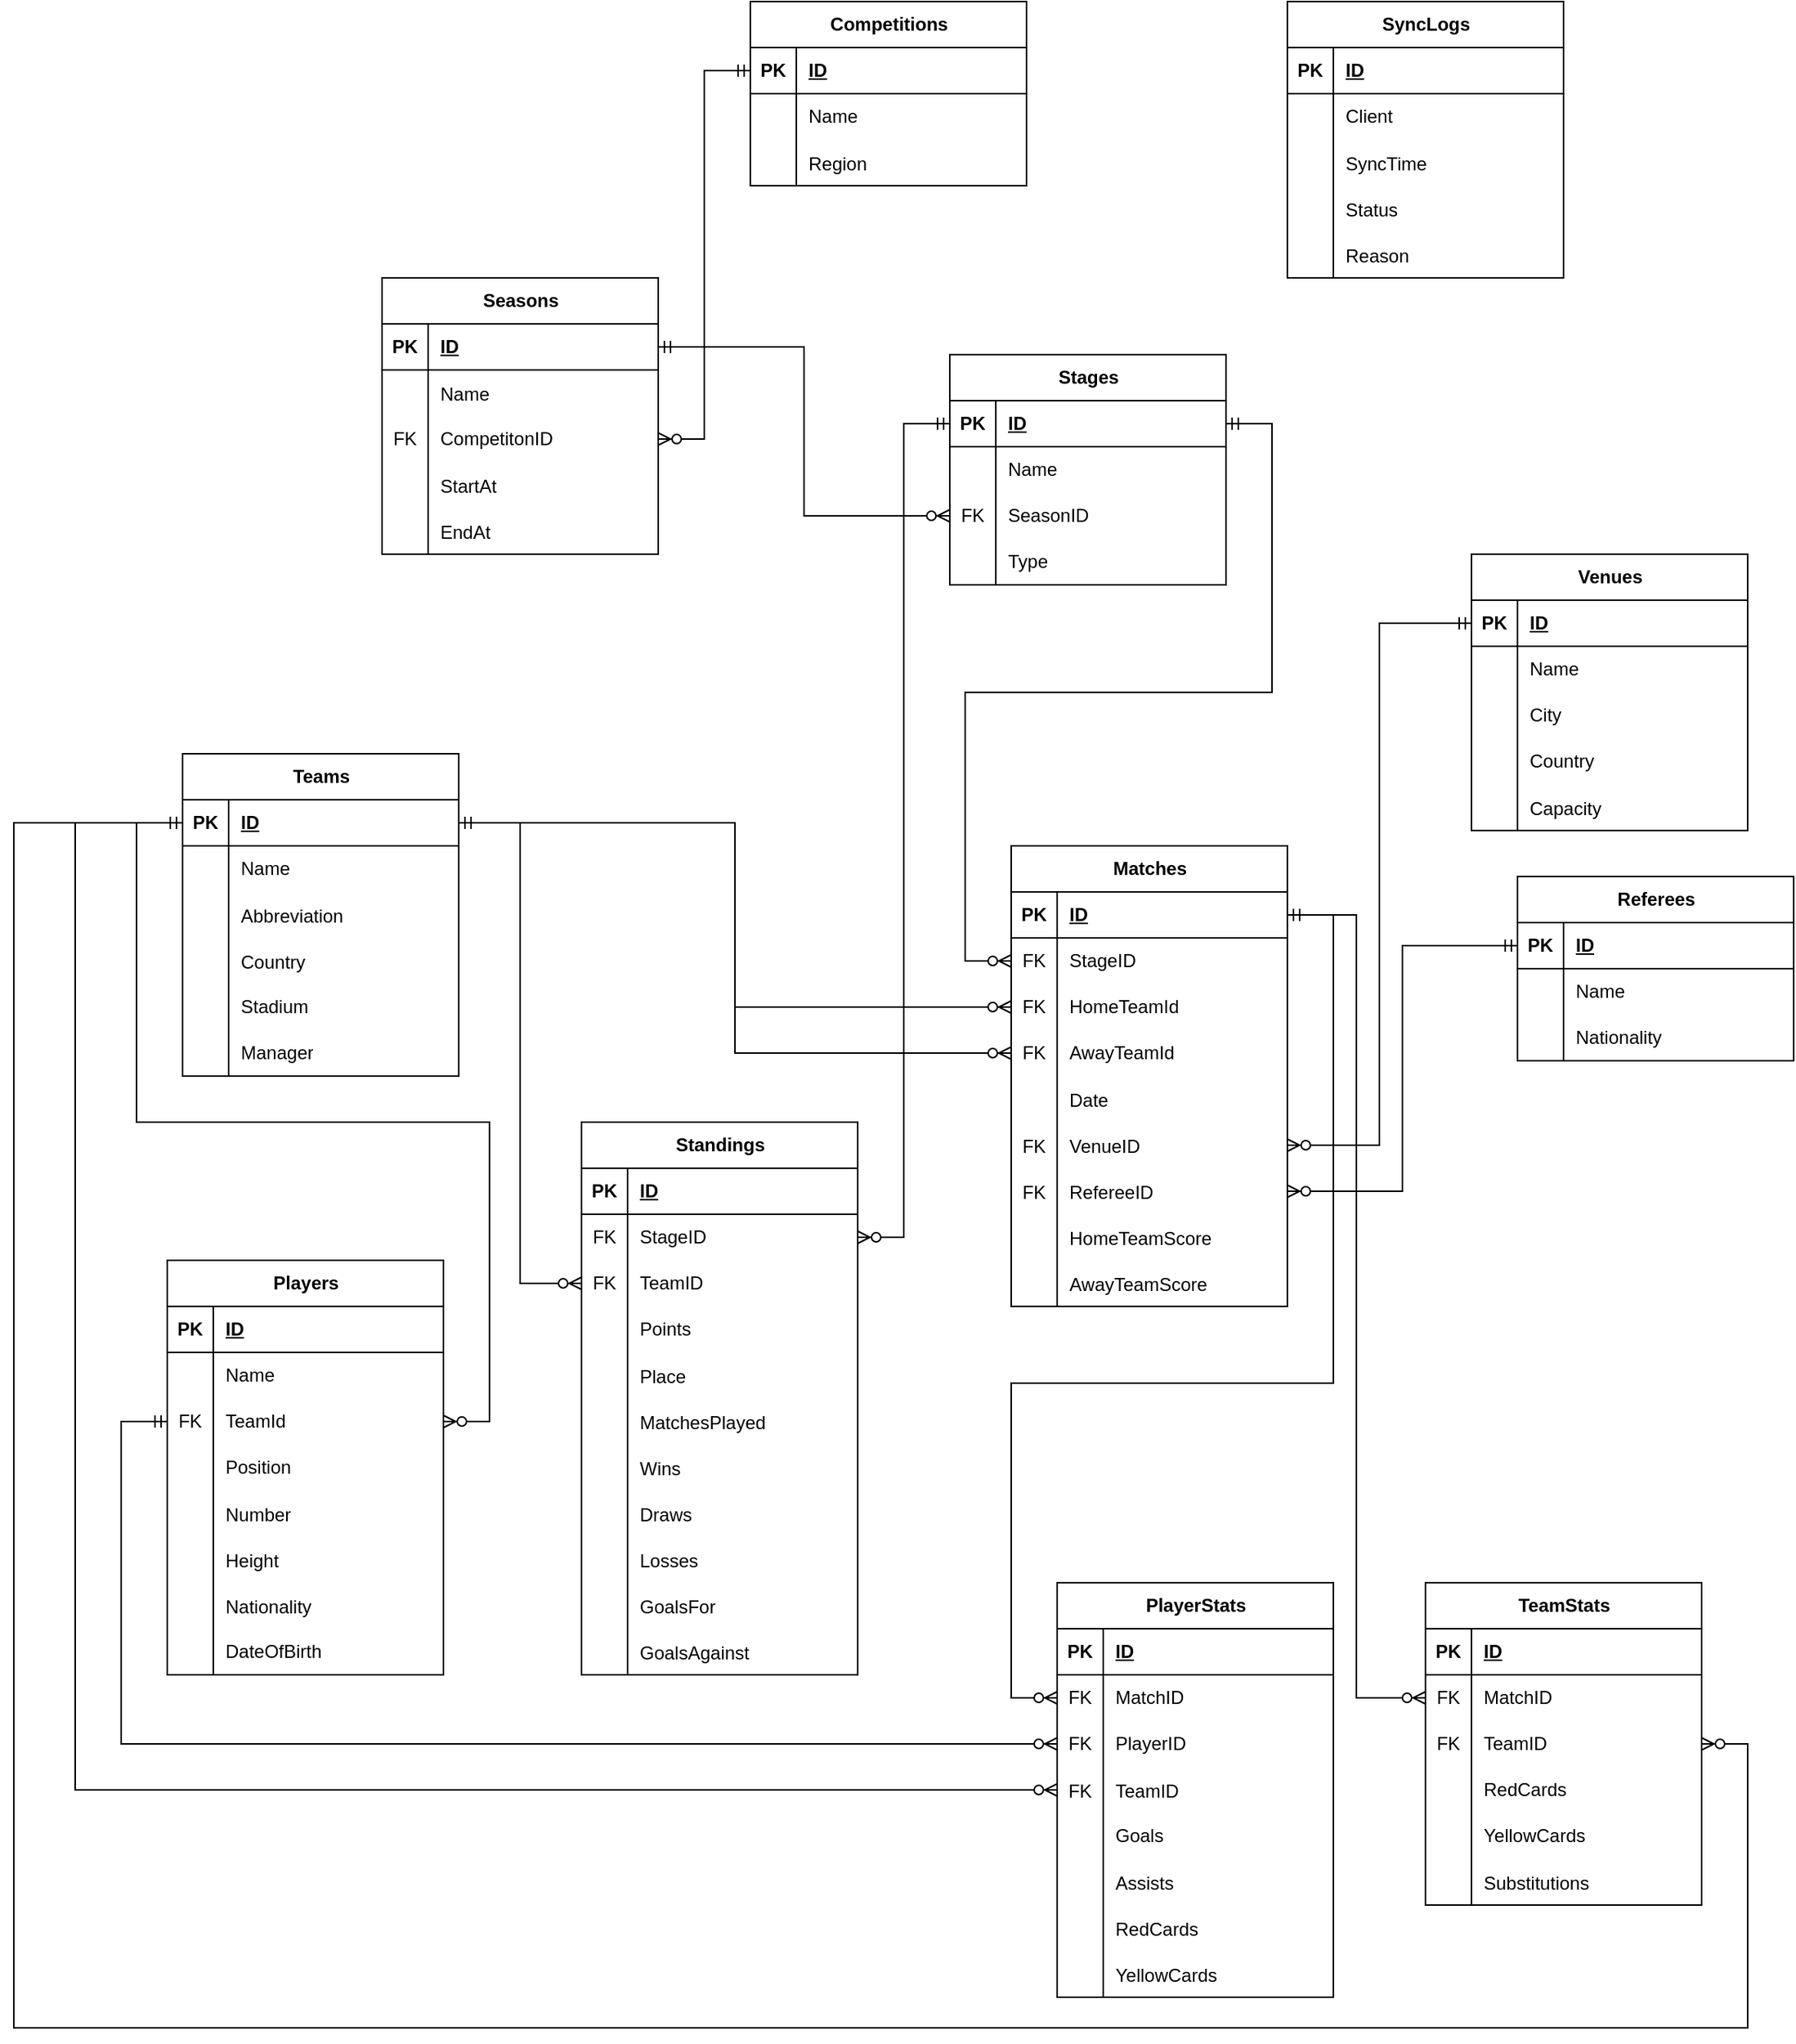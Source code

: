 <mxfile version="24.7.5">
  <diagram name="Сторінка-1" id="-1SGvG3Jps9C-qwSyxOE">
    <mxGraphModel dx="2284" dy="1936" grid="1" gridSize="10" guides="1" tooltips="1" connect="1" arrows="1" fold="1" page="1" pageScale="1" pageWidth="850" pageHeight="1100" math="0" shadow="0">
      <root>
        <mxCell id="0" />
        <mxCell id="1" parent="0" />
        <mxCell id="e3_zZgjGMjywcidY4HVH-5" value="Teams" style="shape=table;startSize=30;container=1;collapsible=1;childLayout=tableLayout;fixedRows=1;rowLines=0;fontStyle=1;align=center;resizeLast=1;html=1;" parent="1" vertex="1">
          <mxGeometry x="-310" y="-30" width="180" height="210" as="geometry" />
        </mxCell>
        <mxCell id="e3_zZgjGMjywcidY4HVH-6" value="" style="shape=tableRow;horizontal=0;startSize=0;swimlaneHead=0;swimlaneBody=0;fillColor=none;collapsible=0;dropTarget=0;points=[[0,0.5],[1,0.5]];portConstraint=eastwest;top=0;left=0;right=0;bottom=1;swimlaneLine=1;" parent="e3_zZgjGMjywcidY4HVH-5" vertex="1">
          <mxGeometry y="30" width="180" height="30" as="geometry" />
        </mxCell>
        <mxCell id="e3_zZgjGMjywcidY4HVH-7" value="PK" style="shape=partialRectangle;connectable=0;fillColor=none;top=0;left=0;bottom=0;right=0;fontStyle=1;overflow=hidden;whiteSpace=wrap;html=1;" parent="e3_zZgjGMjywcidY4HVH-6" vertex="1">
          <mxGeometry width="30" height="30" as="geometry">
            <mxRectangle width="30" height="30" as="alternateBounds" />
          </mxGeometry>
        </mxCell>
        <mxCell id="e3_zZgjGMjywcidY4HVH-8" value="ID" style="shape=partialRectangle;connectable=0;fillColor=none;top=0;left=0;bottom=0;right=0;align=left;spacingLeft=6;fontStyle=5;overflow=hidden;whiteSpace=wrap;html=1;" parent="e3_zZgjGMjywcidY4HVH-6" vertex="1">
          <mxGeometry x="30" width="150" height="30" as="geometry">
            <mxRectangle width="150" height="30" as="alternateBounds" />
          </mxGeometry>
        </mxCell>
        <mxCell id="e3_zZgjGMjywcidY4HVH-9" value="" style="shape=tableRow;horizontal=0;startSize=0;swimlaneHead=0;swimlaneBody=0;fillColor=none;collapsible=0;dropTarget=0;points=[[0,0.5],[1,0.5]];portConstraint=eastwest;top=0;left=0;right=0;bottom=0;" parent="e3_zZgjGMjywcidY4HVH-5" vertex="1">
          <mxGeometry y="60" width="180" height="30" as="geometry" />
        </mxCell>
        <mxCell id="e3_zZgjGMjywcidY4HVH-10" value="" style="shape=partialRectangle;connectable=0;fillColor=none;top=0;left=0;bottom=0;right=0;editable=1;overflow=hidden;whiteSpace=wrap;html=1;" parent="e3_zZgjGMjywcidY4HVH-9" vertex="1">
          <mxGeometry width="30" height="30" as="geometry">
            <mxRectangle width="30" height="30" as="alternateBounds" />
          </mxGeometry>
        </mxCell>
        <mxCell id="e3_zZgjGMjywcidY4HVH-11" value="Name" style="shape=partialRectangle;connectable=0;fillColor=none;top=0;left=0;bottom=0;right=0;align=left;spacingLeft=6;overflow=hidden;whiteSpace=wrap;html=1;" parent="e3_zZgjGMjywcidY4HVH-9" vertex="1">
          <mxGeometry x="30" width="150" height="30" as="geometry">
            <mxRectangle width="150" height="30" as="alternateBounds" />
          </mxGeometry>
        </mxCell>
        <mxCell id="LJDepGHxbmHvUPe-TDvT-30" value="" style="shape=tableRow;horizontal=0;startSize=0;swimlaneHead=0;swimlaneBody=0;fillColor=none;collapsible=0;dropTarget=0;points=[[0,0.5],[1,0.5]];portConstraint=eastwest;top=0;left=0;right=0;bottom=0;" parent="e3_zZgjGMjywcidY4HVH-5" vertex="1">
          <mxGeometry y="90" width="180" height="30" as="geometry" />
        </mxCell>
        <mxCell id="LJDepGHxbmHvUPe-TDvT-31" value="" style="shape=partialRectangle;connectable=0;fillColor=none;top=0;left=0;bottom=0;right=0;editable=1;overflow=hidden;" parent="LJDepGHxbmHvUPe-TDvT-30" vertex="1">
          <mxGeometry width="30" height="30" as="geometry">
            <mxRectangle width="30" height="30" as="alternateBounds" />
          </mxGeometry>
        </mxCell>
        <mxCell id="LJDepGHxbmHvUPe-TDvT-32" value="Abbreviation" style="shape=partialRectangle;connectable=0;fillColor=none;top=0;left=0;bottom=0;right=0;align=left;spacingLeft=6;overflow=hidden;" parent="LJDepGHxbmHvUPe-TDvT-30" vertex="1">
          <mxGeometry x="30" width="150" height="30" as="geometry">
            <mxRectangle width="150" height="30" as="alternateBounds" />
          </mxGeometry>
        </mxCell>
        <mxCell id="e3_zZgjGMjywcidY4HVH-39" value="" style="shape=tableRow;horizontal=0;startSize=0;swimlaneHead=0;swimlaneBody=0;fillColor=none;collapsible=0;dropTarget=0;points=[[0,0.5],[1,0.5]];portConstraint=eastwest;top=0;left=0;right=0;bottom=0;" parent="e3_zZgjGMjywcidY4HVH-5" vertex="1">
          <mxGeometry y="120" width="180" height="30" as="geometry" />
        </mxCell>
        <mxCell id="e3_zZgjGMjywcidY4HVH-40" value="" style="shape=partialRectangle;connectable=0;fillColor=none;top=0;left=0;bottom=0;right=0;editable=1;overflow=hidden;" parent="e3_zZgjGMjywcidY4HVH-39" vertex="1">
          <mxGeometry width="30" height="30" as="geometry">
            <mxRectangle width="30" height="30" as="alternateBounds" />
          </mxGeometry>
        </mxCell>
        <mxCell id="e3_zZgjGMjywcidY4HVH-41" value="Country" style="shape=partialRectangle;connectable=0;fillColor=none;top=0;left=0;bottom=0;right=0;align=left;spacingLeft=6;overflow=hidden;" parent="e3_zZgjGMjywcidY4HVH-39" vertex="1">
          <mxGeometry x="30" width="150" height="30" as="geometry">
            <mxRectangle width="150" height="30" as="alternateBounds" />
          </mxGeometry>
        </mxCell>
        <mxCell id="e3_zZgjGMjywcidY4HVH-15" value="" style="shape=tableRow;horizontal=0;startSize=0;swimlaneHead=0;swimlaneBody=0;fillColor=none;collapsible=0;dropTarget=0;points=[[0,0.5],[1,0.5]];portConstraint=eastwest;top=0;left=0;right=0;bottom=0;" parent="e3_zZgjGMjywcidY4HVH-5" vertex="1">
          <mxGeometry y="150" width="180" height="30" as="geometry" />
        </mxCell>
        <mxCell id="e3_zZgjGMjywcidY4HVH-16" value="" style="shape=partialRectangle;connectable=0;fillColor=none;top=0;left=0;bottom=0;right=0;editable=1;overflow=hidden;whiteSpace=wrap;html=1;" parent="e3_zZgjGMjywcidY4HVH-15" vertex="1">
          <mxGeometry width="30" height="30" as="geometry">
            <mxRectangle width="30" height="30" as="alternateBounds" />
          </mxGeometry>
        </mxCell>
        <mxCell id="e3_zZgjGMjywcidY4HVH-17" value="Stadium" style="shape=partialRectangle;connectable=0;fillColor=none;top=0;left=0;bottom=0;right=0;align=left;spacingLeft=6;overflow=hidden;whiteSpace=wrap;html=1;" parent="e3_zZgjGMjywcidY4HVH-15" vertex="1">
          <mxGeometry x="30" width="150" height="30" as="geometry">
            <mxRectangle width="150" height="30" as="alternateBounds" />
          </mxGeometry>
        </mxCell>
        <mxCell id="e3_zZgjGMjywcidY4HVH-12" value="" style="shape=tableRow;horizontal=0;startSize=0;swimlaneHead=0;swimlaneBody=0;fillColor=none;collapsible=0;dropTarget=0;points=[[0,0.5],[1,0.5]];portConstraint=eastwest;top=0;left=0;right=0;bottom=0;" parent="e3_zZgjGMjywcidY4HVH-5" vertex="1">
          <mxGeometry y="180" width="180" height="30" as="geometry" />
        </mxCell>
        <mxCell id="e3_zZgjGMjywcidY4HVH-13" value="" style="shape=partialRectangle;connectable=0;fillColor=none;top=0;left=0;bottom=0;right=0;editable=1;overflow=hidden;whiteSpace=wrap;html=1;" parent="e3_zZgjGMjywcidY4HVH-12" vertex="1">
          <mxGeometry width="30" height="30" as="geometry">
            <mxRectangle width="30" height="30" as="alternateBounds" />
          </mxGeometry>
        </mxCell>
        <mxCell id="e3_zZgjGMjywcidY4HVH-14" value="Manager" style="shape=partialRectangle;connectable=0;fillColor=none;top=0;left=0;bottom=0;right=0;align=left;spacingLeft=6;overflow=hidden;whiteSpace=wrap;html=1;" parent="e3_zZgjGMjywcidY4HVH-12" vertex="1">
          <mxGeometry x="30" width="150" height="30" as="geometry">
            <mxRectangle width="150" height="30" as="alternateBounds" />
          </mxGeometry>
        </mxCell>
        <mxCell id="e3_zZgjGMjywcidY4HVH-87" style="edgeStyle=orthogonalEdgeStyle;rounded=0;orthogonalLoop=1;jettySize=auto;html=1;exitX=1;exitY=0.5;exitDx=0;exitDy=0;entryX=1;entryY=0.5;entryDx=0;entryDy=0;" parent="e3_zZgjGMjywcidY4HVH-5" source="e3_zZgjGMjywcidY4HVH-6" target="e3_zZgjGMjywcidY4HVH-6" edge="1">
          <mxGeometry relative="1" as="geometry" />
        </mxCell>
        <mxCell id="e3_zZgjGMjywcidY4HVH-19" value="" style="shape=partialRectangle;connectable=0;fillColor=none;top=0;left=0;bottom=0;right=0;editable=1;overflow=hidden;whiteSpace=wrap;html=1;" parent="1" vertex="1">
          <mxGeometry x="160" y="460" width="30" height="30" as="geometry">
            <mxRectangle width="30" height="30" as="alternateBounds" />
          </mxGeometry>
        </mxCell>
        <mxCell id="e3_zZgjGMjywcidY4HVH-42" value="Players" style="shape=table;startSize=30;container=1;collapsible=1;childLayout=tableLayout;fixedRows=1;rowLines=0;fontStyle=1;align=center;resizeLast=1;html=1;" parent="1" vertex="1">
          <mxGeometry x="-320" y="300" width="180" height="270" as="geometry" />
        </mxCell>
        <mxCell id="e3_zZgjGMjywcidY4HVH-43" value="" style="shape=tableRow;horizontal=0;startSize=0;swimlaneHead=0;swimlaneBody=0;fillColor=none;collapsible=0;dropTarget=0;points=[[0,0.5],[1,0.5]];portConstraint=eastwest;top=0;left=0;right=0;bottom=1;" parent="e3_zZgjGMjywcidY4HVH-42" vertex="1">
          <mxGeometry y="30" width="180" height="30" as="geometry" />
        </mxCell>
        <mxCell id="e3_zZgjGMjywcidY4HVH-44" value="PK" style="shape=partialRectangle;connectable=0;fillColor=none;top=0;left=0;bottom=0;right=0;fontStyle=1;overflow=hidden;whiteSpace=wrap;html=1;" parent="e3_zZgjGMjywcidY4HVH-43" vertex="1">
          <mxGeometry width="30" height="30" as="geometry">
            <mxRectangle width="30" height="30" as="alternateBounds" />
          </mxGeometry>
        </mxCell>
        <mxCell id="e3_zZgjGMjywcidY4HVH-45" value="ID" style="shape=partialRectangle;connectable=0;fillColor=none;top=0;left=0;bottom=0;right=0;align=left;spacingLeft=6;fontStyle=5;overflow=hidden;whiteSpace=wrap;html=1;" parent="e3_zZgjGMjywcidY4HVH-43" vertex="1">
          <mxGeometry x="30" width="150" height="30" as="geometry">
            <mxRectangle width="150" height="30" as="alternateBounds" />
          </mxGeometry>
        </mxCell>
        <mxCell id="e3_zZgjGMjywcidY4HVH-46" value="" style="shape=tableRow;horizontal=0;startSize=0;swimlaneHead=0;swimlaneBody=0;fillColor=none;collapsible=0;dropTarget=0;points=[[0,0.5],[1,0.5]];portConstraint=eastwest;top=0;left=0;right=0;bottom=0;" parent="e3_zZgjGMjywcidY4HVH-42" vertex="1">
          <mxGeometry y="60" width="180" height="30" as="geometry" />
        </mxCell>
        <mxCell id="e3_zZgjGMjywcidY4HVH-47" value="" style="shape=partialRectangle;connectable=0;fillColor=none;top=0;left=0;bottom=0;right=0;editable=1;overflow=hidden;whiteSpace=wrap;html=1;" parent="e3_zZgjGMjywcidY4HVH-46" vertex="1">
          <mxGeometry width="30" height="30" as="geometry">
            <mxRectangle width="30" height="30" as="alternateBounds" />
          </mxGeometry>
        </mxCell>
        <mxCell id="e3_zZgjGMjywcidY4HVH-48" value="Name" style="shape=partialRectangle;connectable=0;fillColor=none;top=0;left=0;bottom=0;right=0;align=left;spacingLeft=6;overflow=hidden;whiteSpace=wrap;html=1;" parent="e3_zZgjGMjywcidY4HVH-46" vertex="1">
          <mxGeometry x="30" width="150" height="30" as="geometry">
            <mxRectangle width="150" height="30" as="alternateBounds" />
          </mxGeometry>
        </mxCell>
        <mxCell id="e3_zZgjGMjywcidY4HVH-59" value="" style="shape=tableRow;horizontal=0;startSize=0;swimlaneHead=0;swimlaneBody=0;fillColor=none;collapsible=0;dropTarget=0;points=[[0,0.5],[1,0.5]];portConstraint=eastwest;top=0;left=0;right=0;bottom=0;" parent="e3_zZgjGMjywcidY4HVH-42" vertex="1">
          <mxGeometry y="90" width="180" height="30" as="geometry" />
        </mxCell>
        <mxCell id="e3_zZgjGMjywcidY4HVH-60" value="FK" style="shape=partialRectangle;connectable=0;fillColor=none;top=0;left=0;bottom=0;right=0;fontStyle=0;overflow=hidden;whiteSpace=wrap;html=1;" parent="e3_zZgjGMjywcidY4HVH-59" vertex="1">
          <mxGeometry width="30" height="30" as="geometry">
            <mxRectangle width="30" height="30" as="alternateBounds" />
          </mxGeometry>
        </mxCell>
        <mxCell id="e3_zZgjGMjywcidY4HVH-61" value="&lt;span style=&quot;text-wrap: nowrap;&quot;&gt;TeamId&lt;/span&gt;" style="shape=partialRectangle;connectable=0;fillColor=none;top=0;left=0;bottom=0;right=0;align=left;spacingLeft=6;fontStyle=0;overflow=hidden;whiteSpace=wrap;html=1;" parent="e3_zZgjGMjywcidY4HVH-59" vertex="1">
          <mxGeometry x="30" width="150" height="30" as="geometry">
            <mxRectangle width="150" height="30" as="alternateBounds" />
          </mxGeometry>
        </mxCell>
        <mxCell id="e3_zZgjGMjywcidY4HVH-49" value="" style="shape=tableRow;horizontal=0;startSize=0;swimlaneHead=0;swimlaneBody=0;fillColor=none;collapsible=0;dropTarget=0;points=[[0,0.5],[1,0.5]];portConstraint=eastwest;top=0;left=0;right=0;bottom=0;" parent="e3_zZgjGMjywcidY4HVH-42" vertex="1">
          <mxGeometry y="120" width="180" height="30" as="geometry" />
        </mxCell>
        <mxCell id="e3_zZgjGMjywcidY4HVH-50" value="" style="shape=partialRectangle;connectable=0;fillColor=none;top=0;left=0;bottom=0;right=0;editable=1;overflow=hidden;whiteSpace=wrap;html=1;" parent="e3_zZgjGMjywcidY4HVH-49" vertex="1">
          <mxGeometry width="30" height="30" as="geometry">
            <mxRectangle width="30" height="30" as="alternateBounds" />
          </mxGeometry>
        </mxCell>
        <mxCell id="e3_zZgjGMjywcidY4HVH-51" value="Position" style="shape=partialRectangle;connectable=0;fillColor=none;top=0;left=0;bottom=0;right=0;align=left;spacingLeft=6;overflow=hidden;whiteSpace=wrap;html=1;" parent="e3_zZgjGMjywcidY4HVH-49" vertex="1">
          <mxGeometry x="30" width="150" height="30" as="geometry">
            <mxRectangle width="150" height="30" as="alternateBounds" />
          </mxGeometry>
        </mxCell>
        <mxCell id="LJDepGHxbmHvUPe-TDvT-12" value="" style="shape=tableRow;horizontal=0;startSize=0;swimlaneHead=0;swimlaneBody=0;fillColor=none;collapsible=0;dropTarget=0;points=[[0,0.5],[1,0.5]];portConstraint=eastwest;top=0;left=0;right=0;bottom=0;" parent="e3_zZgjGMjywcidY4HVH-42" vertex="1">
          <mxGeometry y="150" width="180" height="30" as="geometry" />
        </mxCell>
        <mxCell id="LJDepGHxbmHvUPe-TDvT-13" value="" style="shape=partialRectangle;connectable=0;fillColor=none;top=0;left=0;bottom=0;right=0;editable=1;overflow=hidden;" parent="LJDepGHxbmHvUPe-TDvT-12" vertex="1">
          <mxGeometry width="30" height="30" as="geometry">
            <mxRectangle width="30" height="30" as="alternateBounds" />
          </mxGeometry>
        </mxCell>
        <mxCell id="LJDepGHxbmHvUPe-TDvT-14" value="Number" style="shape=partialRectangle;connectable=0;fillColor=none;top=0;left=0;bottom=0;right=0;align=left;spacingLeft=6;overflow=hidden;" parent="LJDepGHxbmHvUPe-TDvT-12" vertex="1">
          <mxGeometry x="30" width="150" height="30" as="geometry">
            <mxRectangle width="150" height="30" as="alternateBounds" />
          </mxGeometry>
        </mxCell>
        <mxCell id="LJDepGHxbmHvUPe-TDvT-8" value="" style="shape=tableRow;horizontal=0;startSize=0;swimlaneHead=0;swimlaneBody=0;fillColor=none;collapsible=0;dropTarget=0;points=[[0,0.5],[1,0.5]];portConstraint=eastwest;top=0;left=0;right=0;bottom=0;" parent="e3_zZgjGMjywcidY4HVH-42" vertex="1">
          <mxGeometry y="180" width="180" height="30" as="geometry" />
        </mxCell>
        <mxCell id="LJDepGHxbmHvUPe-TDvT-9" value="" style="shape=partialRectangle;connectable=0;fillColor=none;top=0;left=0;bottom=0;right=0;editable=1;overflow=hidden;" parent="LJDepGHxbmHvUPe-TDvT-8" vertex="1">
          <mxGeometry width="30" height="30" as="geometry">
            <mxRectangle width="30" height="30" as="alternateBounds" />
          </mxGeometry>
        </mxCell>
        <mxCell id="LJDepGHxbmHvUPe-TDvT-10" value="Height" style="shape=partialRectangle;connectable=0;fillColor=none;top=0;left=0;bottom=0;right=0;align=left;spacingLeft=6;overflow=hidden;" parent="LJDepGHxbmHvUPe-TDvT-8" vertex="1">
          <mxGeometry x="30" width="150" height="30" as="geometry">
            <mxRectangle width="150" height="30" as="alternateBounds" />
          </mxGeometry>
        </mxCell>
        <mxCell id="e3_zZgjGMjywcidY4HVH-156" value="" style="shape=tableRow;horizontal=0;startSize=0;swimlaneHead=0;swimlaneBody=0;fillColor=none;collapsible=0;dropTarget=0;points=[[0,0.5],[1,0.5]];portConstraint=eastwest;top=0;left=0;right=0;bottom=0;" parent="e3_zZgjGMjywcidY4HVH-42" vertex="1">
          <mxGeometry y="210" width="180" height="30" as="geometry" />
        </mxCell>
        <mxCell id="e3_zZgjGMjywcidY4HVH-157" value="" style="shape=partialRectangle;connectable=0;fillColor=none;top=0;left=0;bottom=0;right=0;editable=1;overflow=hidden;" parent="e3_zZgjGMjywcidY4HVH-156" vertex="1">
          <mxGeometry width="30" height="30" as="geometry">
            <mxRectangle width="30" height="30" as="alternateBounds" />
          </mxGeometry>
        </mxCell>
        <mxCell id="e3_zZgjGMjywcidY4HVH-158" value="Nationality" style="shape=partialRectangle;connectable=0;fillColor=none;top=0;left=0;bottom=0;right=0;align=left;spacingLeft=6;overflow=hidden;" parent="e3_zZgjGMjywcidY4HVH-156" vertex="1">
          <mxGeometry x="30" width="150" height="30" as="geometry">
            <mxRectangle width="150" height="30" as="alternateBounds" />
          </mxGeometry>
        </mxCell>
        <mxCell id="e3_zZgjGMjywcidY4HVH-52" value="" style="shape=tableRow;horizontal=0;startSize=0;swimlaneHead=0;swimlaneBody=0;fillColor=none;collapsible=0;dropTarget=0;points=[[0,0.5],[1,0.5]];portConstraint=eastwest;top=0;left=0;right=0;bottom=0;" parent="e3_zZgjGMjywcidY4HVH-42" vertex="1">
          <mxGeometry y="240" width="180" height="30" as="geometry" />
        </mxCell>
        <mxCell id="e3_zZgjGMjywcidY4HVH-53" value="" style="shape=partialRectangle;connectable=0;fillColor=none;top=0;left=0;bottom=0;right=0;editable=1;overflow=hidden;whiteSpace=wrap;html=1;" parent="e3_zZgjGMjywcidY4HVH-52" vertex="1">
          <mxGeometry width="30" height="30" as="geometry">
            <mxRectangle width="30" height="30" as="alternateBounds" />
          </mxGeometry>
        </mxCell>
        <mxCell id="e3_zZgjGMjywcidY4HVH-54" value="DateOfBirth" style="shape=partialRectangle;connectable=0;fillColor=none;top=0;left=0;bottom=0;right=0;align=left;spacingLeft=6;overflow=hidden;whiteSpace=wrap;html=1;" parent="e3_zZgjGMjywcidY4HVH-52" vertex="1">
          <mxGeometry x="30" width="150" height="30" as="geometry">
            <mxRectangle width="150" height="30" as="alternateBounds" />
          </mxGeometry>
        </mxCell>
        <mxCell id="e3_zZgjGMjywcidY4HVH-62" value="Matches" style="shape=table;startSize=30;container=1;collapsible=1;childLayout=tableLayout;fixedRows=1;rowLines=0;fontStyle=1;align=center;resizeLast=1;html=1;" parent="1" vertex="1">
          <mxGeometry x="230" y="30" width="180" height="300" as="geometry" />
        </mxCell>
        <mxCell id="e3_zZgjGMjywcidY4HVH-63" value="" style="shape=tableRow;horizontal=0;startSize=0;swimlaneHead=0;swimlaneBody=0;fillColor=none;collapsible=0;dropTarget=0;points=[[0,0.5],[1,0.5]];portConstraint=eastwest;top=0;left=0;right=0;bottom=1;" parent="e3_zZgjGMjywcidY4HVH-62" vertex="1">
          <mxGeometry y="30" width="180" height="30" as="geometry" />
        </mxCell>
        <mxCell id="e3_zZgjGMjywcidY4HVH-64" value="PK" style="shape=partialRectangle;connectable=0;fillColor=none;top=0;left=0;bottom=0;right=0;fontStyle=1;overflow=hidden;whiteSpace=wrap;html=1;" parent="e3_zZgjGMjywcidY4HVH-63" vertex="1">
          <mxGeometry width="30" height="30" as="geometry">
            <mxRectangle width="30" height="30" as="alternateBounds" />
          </mxGeometry>
        </mxCell>
        <mxCell id="e3_zZgjGMjywcidY4HVH-65" value="ID" style="shape=partialRectangle;connectable=0;fillColor=none;top=0;left=0;bottom=0;right=0;align=left;spacingLeft=6;fontStyle=5;overflow=hidden;whiteSpace=wrap;html=1;" parent="e3_zZgjGMjywcidY4HVH-63" vertex="1">
          <mxGeometry x="30" width="150" height="30" as="geometry">
            <mxRectangle width="150" height="30" as="alternateBounds" />
          </mxGeometry>
        </mxCell>
        <mxCell id="e3_zZgjGMjywcidY4HVH-69" value="" style="shape=tableRow;horizontal=0;startSize=0;swimlaneHead=0;swimlaneBody=0;fillColor=none;collapsible=0;dropTarget=0;points=[[0,0.5],[1,0.5]];portConstraint=eastwest;top=0;left=0;right=0;bottom=0;" parent="e3_zZgjGMjywcidY4HVH-62" vertex="1">
          <mxGeometry y="60" width="180" height="30" as="geometry" />
        </mxCell>
        <mxCell id="e3_zZgjGMjywcidY4HVH-70" value="FK" style="shape=partialRectangle;connectable=0;fillColor=none;top=0;left=0;bottom=0;right=0;editable=1;overflow=hidden;whiteSpace=wrap;html=1;" parent="e3_zZgjGMjywcidY4HVH-69" vertex="1">
          <mxGeometry width="30" height="30" as="geometry">
            <mxRectangle width="30" height="30" as="alternateBounds" />
          </mxGeometry>
        </mxCell>
        <mxCell id="e3_zZgjGMjywcidY4HVH-71" value="StageID" style="shape=partialRectangle;connectable=0;fillColor=none;top=0;left=0;bottom=0;right=0;align=left;spacingLeft=6;overflow=hidden;whiteSpace=wrap;html=1;" parent="e3_zZgjGMjywcidY4HVH-69" vertex="1">
          <mxGeometry x="30" width="150" height="30" as="geometry">
            <mxRectangle width="150" height="30" as="alternateBounds" />
          </mxGeometry>
        </mxCell>
        <mxCell id="e3_zZgjGMjywcidY4HVH-72" value="" style="shape=tableRow;horizontal=0;startSize=0;swimlaneHead=0;swimlaneBody=0;fillColor=none;collapsible=0;dropTarget=0;points=[[0,0.5],[1,0.5]];portConstraint=eastwest;top=0;left=0;right=0;bottom=0;" parent="e3_zZgjGMjywcidY4HVH-62" vertex="1">
          <mxGeometry y="90" width="180" height="30" as="geometry" />
        </mxCell>
        <mxCell id="e3_zZgjGMjywcidY4HVH-73" value="FK" style="shape=partialRectangle;connectable=0;fillColor=none;top=0;left=0;bottom=0;right=0;editable=1;overflow=hidden;whiteSpace=wrap;html=1;" parent="e3_zZgjGMjywcidY4HVH-72" vertex="1">
          <mxGeometry width="30" height="30" as="geometry">
            <mxRectangle width="30" height="30" as="alternateBounds" />
          </mxGeometry>
        </mxCell>
        <mxCell id="e3_zZgjGMjywcidY4HVH-74" value="HomeTeamId" style="shape=partialRectangle;connectable=0;fillColor=none;top=0;left=0;bottom=0;right=0;align=left;spacingLeft=6;overflow=hidden;whiteSpace=wrap;html=1;" parent="e3_zZgjGMjywcidY4HVH-72" vertex="1">
          <mxGeometry x="30" width="150" height="30" as="geometry">
            <mxRectangle width="150" height="30" as="alternateBounds" />
          </mxGeometry>
        </mxCell>
        <mxCell id="e3_zZgjGMjywcidY4HVH-75" value="" style="shape=tableRow;horizontal=0;startSize=0;swimlaneHead=0;swimlaneBody=0;fillColor=none;collapsible=0;dropTarget=0;points=[[0,0.5],[1,0.5]];portConstraint=eastwest;top=0;left=0;right=0;bottom=0;" parent="e3_zZgjGMjywcidY4HVH-62" vertex="1">
          <mxGeometry y="120" width="180" height="30" as="geometry" />
        </mxCell>
        <mxCell id="e3_zZgjGMjywcidY4HVH-76" value="FK" style="shape=partialRectangle;connectable=0;fillColor=none;top=0;left=0;bottom=0;right=0;editable=1;overflow=hidden;whiteSpace=wrap;html=1;" parent="e3_zZgjGMjywcidY4HVH-75" vertex="1">
          <mxGeometry width="30" height="30" as="geometry">
            <mxRectangle width="30" height="30" as="alternateBounds" />
          </mxGeometry>
        </mxCell>
        <mxCell id="e3_zZgjGMjywcidY4HVH-77" value="AwayTeamId" style="shape=partialRectangle;connectable=0;fillColor=none;top=0;left=0;bottom=0;right=0;align=left;spacingLeft=6;overflow=hidden;whiteSpace=wrap;html=1;" parent="e3_zZgjGMjywcidY4HVH-75" vertex="1">
          <mxGeometry x="30" width="150" height="30" as="geometry">
            <mxRectangle width="150" height="30" as="alternateBounds" />
          </mxGeometry>
        </mxCell>
        <mxCell id="e3_zZgjGMjywcidY4HVH-79" value="" style="shape=tableRow;horizontal=0;startSize=0;swimlaneHead=0;swimlaneBody=0;fillColor=none;collapsible=0;dropTarget=0;points=[[0,0.5],[1,0.5]];portConstraint=eastwest;top=0;left=0;right=0;bottom=0;" parent="e3_zZgjGMjywcidY4HVH-62" vertex="1">
          <mxGeometry y="150" width="180" height="30" as="geometry" />
        </mxCell>
        <mxCell id="e3_zZgjGMjywcidY4HVH-80" value="" style="shape=partialRectangle;connectable=0;fillColor=none;top=0;left=0;bottom=0;right=0;editable=1;overflow=hidden;" parent="e3_zZgjGMjywcidY4HVH-79" vertex="1">
          <mxGeometry width="30" height="30" as="geometry">
            <mxRectangle width="30" height="30" as="alternateBounds" />
          </mxGeometry>
        </mxCell>
        <mxCell id="e3_zZgjGMjywcidY4HVH-81" value="Date" style="shape=partialRectangle;connectable=0;fillColor=none;top=0;left=0;bottom=0;right=0;align=left;spacingLeft=6;overflow=hidden;" parent="e3_zZgjGMjywcidY4HVH-79" vertex="1">
          <mxGeometry x="30" width="150" height="30" as="geometry">
            <mxRectangle width="150" height="30" as="alternateBounds" />
          </mxGeometry>
        </mxCell>
        <mxCell id="e3_zZgjGMjywcidY4HVH-160" value="" style="shape=tableRow;horizontal=0;startSize=0;swimlaneHead=0;swimlaneBody=0;fillColor=none;collapsible=0;dropTarget=0;points=[[0,0.5],[1,0.5]];portConstraint=eastwest;top=0;left=0;right=0;bottom=0;" parent="e3_zZgjGMjywcidY4HVH-62" vertex="1">
          <mxGeometry y="180" width="180" height="30" as="geometry" />
        </mxCell>
        <mxCell id="e3_zZgjGMjywcidY4HVH-161" value="FK" style="shape=partialRectangle;connectable=0;fillColor=none;top=0;left=0;bottom=0;right=0;editable=1;overflow=hidden;" parent="e3_zZgjGMjywcidY4HVH-160" vertex="1">
          <mxGeometry width="30" height="30" as="geometry">
            <mxRectangle width="30" height="30" as="alternateBounds" />
          </mxGeometry>
        </mxCell>
        <mxCell id="e3_zZgjGMjywcidY4HVH-162" value="VenueID" style="shape=partialRectangle;connectable=0;fillColor=none;top=0;left=0;bottom=0;right=0;align=left;spacingLeft=6;overflow=hidden;" parent="e3_zZgjGMjywcidY4HVH-160" vertex="1">
          <mxGeometry x="30" width="150" height="30" as="geometry">
            <mxRectangle width="150" height="30" as="alternateBounds" />
          </mxGeometry>
        </mxCell>
        <mxCell id="e3_zZgjGMjywcidY4HVH-164" value="" style="shape=tableRow;horizontal=0;startSize=0;swimlaneHead=0;swimlaneBody=0;fillColor=none;collapsible=0;dropTarget=0;points=[[0,0.5],[1,0.5]];portConstraint=eastwest;top=0;left=0;right=0;bottom=0;" parent="e3_zZgjGMjywcidY4HVH-62" vertex="1">
          <mxGeometry y="210" width="180" height="30" as="geometry" />
        </mxCell>
        <mxCell id="e3_zZgjGMjywcidY4HVH-165" value="FK" style="shape=partialRectangle;connectable=0;fillColor=none;top=0;left=0;bottom=0;right=0;editable=1;overflow=hidden;" parent="e3_zZgjGMjywcidY4HVH-164" vertex="1">
          <mxGeometry width="30" height="30" as="geometry">
            <mxRectangle width="30" height="30" as="alternateBounds" />
          </mxGeometry>
        </mxCell>
        <mxCell id="e3_zZgjGMjywcidY4HVH-166" value="RefereeID" style="shape=partialRectangle;connectable=0;fillColor=none;top=0;left=0;bottom=0;right=0;align=left;spacingLeft=6;overflow=hidden;" parent="e3_zZgjGMjywcidY4HVH-164" vertex="1">
          <mxGeometry x="30" width="150" height="30" as="geometry">
            <mxRectangle width="150" height="30" as="alternateBounds" />
          </mxGeometry>
        </mxCell>
        <mxCell id="e3_zZgjGMjywcidY4HVH-168" value="" style="shape=tableRow;horizontal=0;startSize=0;swimlaneHead=0;swimlaneBody=0;fillColor=none;collapsible=0;dropTarget=0;points=[[0,0.5],[1,0.5]];portConstraint=eastwest;top=0;left=0;right=0;bottom=0;" parent="e3_zZgjGMjywcidY4HVH-62" vertex="1">
          <mxGeometry y="240" width="180" height="30" as="geometry" />
        </mxCell>
        <mxCell id="e3_zZgjGMjywcidY4HVH-169" value="" style="shape=partialRectangle;connectable=0;fillColor=none;top=0;left=0;bottom=0;right=0;editable=1;overflow=hidden;" parent="e3_zZgjGMjywcidY4HVH-168" vertex="1">
          <mxGeometry width="30" height="30" as="geometry">
            <mxRectangle width="30" height="30" as="alternateBounds" />
          </mxGeometry>
        </mxCell>
        <mxCell id="e3_zZgjGMjywcidY4HVH-170" value="HomeTeamScore" style="shape=partialRectangle;connectable=0;fillColor=none;top=0;left=0;bottom=0;right=0;align=left;spacingLeft=6;overflow=hidden;" parent="e3_zZgjGMjywcidY4HVH-168" vertex="1">
          <mxGeometry x="30" width="150" height="30" as="geometry">
            <mxRectangle width="150" height="30" as="alternateBounds" />
          </mxGeometry>
        </mxCell>
        <mxCell id="e3_zZgjGMjywcidY4HVH-172" value="" style="shape=tableRow;horizontal=0;startSize=0;swimlaneHead=0;swimlaneBody=0;fillColor=none;collapsible=0;dropTarget=0;points=[[0,0.5],[1,0.5]];portConstraint=eastwest;top=0;left=0;right=0;bottom=0;" parent="e3_zZgjGMjywcidY4HVH-62" vertex="1">
          <mxGeometry y="270" width="180" height="30" as="geometry" />
        </mxCell>
        <mxCell id="e3_zZgjGMjywcidY4HVH-173" value="" style="shape=partialRectangle;connectable=0;fillColor=none;top=0;left=0;bottom=0;right=0;editable=1;overflow=hidden;" parent="e3_zZgjGMjywcidY4HVH-172" vertex="1">
          <mxGeometry width="30" height="30" as="geometry">
            <mxRectangle width="30" height="30" as="alternateBounds" />
          </mxGeometry>
        </mxCell>
        <mxCell id="e3_zZgjGMjywcidY4HVH-174" value="AwayTeamScore" style="shape=partialRectangle;connectable=0;fillColor=none;top=0;left=0;bottom=0;right=0;align=left;spacingLeft=6;overflow=hidden;" parent="e3_zZgjGMjywcidY4HVH-172" vertex="1">
          <mxGeometry x="30" width="150" height="30" as="geometry">
            <mxRectangle width="150" height="30" as="alternateBounds" />
          </mxGeometry>
        </mxCell>
        <mxCell id="e3_zZgjGMjywcidY4HVH-92" value="Competitions" style="shape=table;startSize=30;container=1;collapsible=1;childLayout=tableLayout;fixedRows=1;rowLines=0;fontStyle=1;align=center;resizeLast=1;html=1;" parent="1" vertex="1">
          <mxGeometry x="60" y="-520" width="180" height="120" as="geometry" />
        </mxCell>
        <mxCell id="e3_zZgjGMjywcidY4HVH-93" value="" style="shape=tableRow;horizontal=0;startSize=0;swimlaneHead=0;swimlaneBody=0;fillColor=none;collapsible=0;dropTarget=0;points=[[0,0.5],[1,0.5]];portConstraint=eastwest;top=0;left=0;right=0;bottom=1;" parent="e3_zZgjGMjywcidY4HVH-92" vertex="1">
          <mxGeometry y="30" width="180" height="30" as="geometry" />
        </mxCell>
        <mxCell id="e3_zZgjGMjywcidY4HVH-94" value="PK" style="shape=partialRectangle;connectable=0;fillColor=none;top=0;left=0;bottom=0;right=0;fontStyle=1;overflow=hidden;whiteSpace=wrap;html=1;" parent="e3_zZgjGMjywcidY4HVH-93" vertex="1">
          <mxGeometry width="30" height="30" as="geometry">
            <mxRectangle width="30" height="30" as="alternateBounds" />
          </mxGeometry>
        </mxCell>
        <mxCell id="e3_zZgjGMjywcidY4HVH-95" value="ID" style="shape=partialRectangle;connectable=0;fillColor=none;top=0;left=0;bottom=0;right=0;align=left;spacingLeft=6;fontStyle=5;overflow=hidden;whiteSpace=wrap;html=1;" parent="e3_zZgjGMjywcidY4HVH-93" vertex="1">
          <mxGeometry x="30" width="150" height="30" as="geometry">
            <mxRectangle width="150" height="30" as="alternateBounds" />
          </mxGeometry>
        </mxCell>
        <mxCell id="e3_zZgjGMjywcidY4HVH-96" value="" style="shape=tableRow;horizontal=0;startSize=0;swimlaneHead=0;swimlaneBody=0;fillColor=none;collapsible=0;dropTarget=0;points=[[0,0.5],[1,0.5]];portConstraint=eastwest;top=0;left=0;right=0;bottom=0;" parent="e3_zZgjGMjywcidY4HVH-92" vertex="1">
          <mxGeometry y="60" width="180" height="30" as="geometry" />
        </mxCell>
        <mxCell id="e3_zZgjGMjywcidY4HVH-97" value="" style="shape=partialRectangle;connectable=0;fillColor=none;top=0;left=0;bottom=0;right=0;editable=1;overflow=hidden;whiteSpace=wrap;html=1;" parent="e3_zZgjGMjywcidY4HVH-96" vertex="1">
          <mxGeometry width="30" height="30" as="geometry">
            <mxRectangle width="30" height="30" as="alternateBounds" />
          </mxGeometry>
        </mxCell>
        <mxCell id="e3_zZgjGMjywcidY4HVH-98" value="Name" style="shape=partialRectangle;connectable=0;fillColor=none;top=0;left=0;bottom=0;right=0;align=left;spacingLeft=6;overflow=hidden;whiteSpace=wrap;html=1;" parent="e3_zZgjGMjywcidY4HVH-96" vertex="1">
          <mxGeometry x="30" width="150" height="30" as="geometry">
            <mxRectangle width="150" height="30" as="alternateBounds" />
          </mxGeometry>
        </mxCell>
        <mxCell id="e3_zZgjGMjywcidY4HVH-131" value="" style="shape=tableRow;horizontal=0;startSize=0;swimlaneHead=0;swimlaneBody=0;fillColor=none;collapsible=0;dropTarget=0;points=[[0,0.5],[1,0.5]];portConstraint=eastwest;top=0;left=0;right=0;bottom=0;" parent="e3_zZgjGMjywcidY4HVH-92" vertex="1">
          <mxGeometry y="90" width="180" height="30" as="geometry" />
        </mxCell>
        <mxCell id="e3_zZgjGMjywcidY4HVH-132" value="" style="shape=partialRectangle;connectable=0;fillColor=none;top=0;left=0;bottom=0;right=0;editable=1;overflow=hidden;" parent="e3_zZgjGMjywcidY4HVH-131" vertex="1">
          <mxGeometry width="30" height="30" as="geometry">
            <mxRectangle width="30" height="30" as="alternateBounds" />
          </mxGeometry>
        </mxCell>
        <mxCell id="e3_zZgjGMjywcidY4HVH-133" value="Region" style="shape=partialRectangle;connectable=0;fillColor=none;top=0;left=0;bottom=0;right=0;align=left;spacingLeft=6;overflow=hidden;" parent="e3_zZgjGMjywcidY4HVH-131" vertex="1">
          <mxGeometry x="30" width="150" height="30" as="geometry">
            <mxRectangle width="150" height="30" as="alternateBounds" />
          </mxGeometry>
        </mxCell>
        <mxCell id="e3_zZgjGMjywcidY4HVH-109" value="Seasons" style="shape=table;startSize=30;container=1;collapsible=1;childLayout=tableLayout;fixedRows=1;rowLines=0;fontStyle=1;align=center;resizeLast=1;html=1;" parent="1" vertex="1">
          <mxGeometry x="-180" y="-340" width="180" height="180" as="geometry" />
        </mxCell>
        <mxCell id="e3_zZgjGMjywcidY4HVH-110" value="" style="shape=tableRow;horizontal=0;startSize=0;swimlaneHead=0;swimlaneBody=0;fillColor=none;collapsible=0;dropTarget=0;points=[[0,0.5],[1,0.5]];portConstraint=eastwest;top=0;left=0;right=0;bottom=1;" parent="e3_zZgjGMjywcidY4HVH-109" vertex="1">
          <mxGeometry y="30" width="180" height="30" as="geometry" />
        </mxCell>
        <mxCell id="e3_zZgjGMjywcidY4HVH-111" value="PK" style="shape=partialRectangle;connectable=0;fillColor=none;top=0;left=0;bottom=0;right=0;fontStyle=1;overflow=hidden;whiteSpace=wrap;html=1;" parent="e3_zZgjGMjywcidY4HVH-110" vertex="1">
          <mxGeometry width="30" height="30" as="geometry">
            <mxRectangle width="30" height="30" as="alternateBounds" />
          </mxGeometry>
        </mxCell>
        <mxCell id="e3_zZgjGMjywcidY4HVH-112" value="ID" style="shape=partialRectangle;connectable=0;fillColor=none;top=0;left=0;bottom=0;right=0;align=left;spacingLeft=6;fontStyle=5;overflow=hidden;whiteSpace=wrap;html=1;" parent="e3_zZgjGMjywcidY4HVH-110" vertex="1">
          <mxGeometry x="30" width="150" height="30" as="geometry">
            <mxRectangle width="150" height="30" as="alternateBounds" />
          </mxGeometry>
        </mxCell>
        <mxCell id="e3_zZgjGMjywcidY4HVH-127" value="" style="shape=tableRow;horizontal=0;startSize=0;swimlaneHead=0;swimlaneBody=0;fillColor=none;collapsible=0;dropTarget=0;points=[[0,0.5],[1,0.5]];portConstraint=eastwest;top=0;left=0;right=0;bottom=0;" parent="e3_zZgjGMjywcidY4HVH-109" vertex="1">
          <mxGeometry y="60" width="180" height="30" as="geometry" />
        </mxCell>
        <mxCell id="e3_zZgjGMjywcidY4HVH-128" value="" style="shape=partialRectangle;connectable=0;fillColor=none;top=0;left=0;bottom=0;right=0;editable=1;overflow=hidden;" parent="e3_zZgjGMjywcidY4HVH-127" vertex="1">
          <mxGeometry width="30" height="30" as="geometry">
            <mxRectangle width="30" height="30" as="alternateBounds" />
          </mxGeometry>
        </mxCell>
        <mxCell id="e3_zZgjGMjywcidY4HVH-129" value="Name" style="shape=partialRectangle;connectable=0;fillColor=none;top=0;left=0;bottom=0;right=0;align=left;spacingLeft=6;overflow=hidden;" parent="e3_zZgjGMjywcidY4HVH-127" vertex="1">
          <mxGeometry x="30" width="150" height="30" as="geometry">
            <mxRectangle width="150" height="30" as="alternateBounds" />
          </mxGeometry>
        </mxCell>
        <mxCell id="e3_zZgjGMjywcidY4HVH-113" value="" style="shape=tableRow;horizontal=0;startSize=0;swimlaneHead=0;swimlaneBody=0;fillColor=none;collapsible=0;dropTarget=0;points=[[0,0.5],[1,0.5]];portConstraint=eastwest;top=0;left=0;right=0;bottom=0;" parent="e3_zZgjGMjywcidY4HVH-109" vertex="1">
          <mxGeometry y="90" width="180" height="30" as="geometry" />
        </mxCell>
        <mxCell id="e3_zZgjGMjywcidY4HVH-114" value="FK" style="shape=partialRectangle;connectable=0;fillColor=none;top=0;left=0;bottom=0;right=0;editable=1;overflow=hidden;whiteSpace=wrap;html=1;" parent="e3_zZgjGMjywcidY4HVH-113" vertex="1">
          <mxGeometry width="30" height="30" as="geometry">
            <mxRectangle width="30" height="30" as="alternateBounds" />
          </mxGeometry>
        </mxCell>
        <mxCell id="e3_zZgjGMjywcidY4HVH-115" value="CompetitonID" style="shape=partialRectangle;connectable=0;fillColor=none;top=0;left=0;bottom=0;right=0;align=left;spacingLeft=6;overflow=hidden;whiteSpace=wrap;html=1;" parent="e3_zZgjGMjywcidY4HVH-113" vertex="1">
          <mxGeometry x="30" width="150" height="30" as="geometry">
            <mxRectangle width="150" height="30" as="alternateBounds" />
          </mxGeometry>
        </mxCell>
        <mxCell id="e3_zZgjGMjywcidY4HVH-120" value="" style="shape=tableRow;horizontal=0;startSize=0;swimlaneHead=0;swimlaneBody=0;fillColor=none;collapsible=0;dropTarget=0;points=[[0,0.5],[1,0.5]];portConstraint=eastwest;top=0;left=0;right=0;bottom=0;" parent="e3_zZgjGMjywcidY4HVH-109" vertex="1">
          <mxGeometry y="120" width="180" height="30" as="geometry" />
        </mxCell>
        <mxCell id="e3_zZgjGMjywcidY4HVH-121" value="" style="shape=partialRectangle;connectable=0;fillColor=none;top=0;left=0;bottom=0;right=0;editable=1;overflow=hidden;" parent="e3_zZgjGMjywcidY4HVH-120" vertex="1">
          <mxGeometry width="30" height="30" as="geometry">
            <mxRectangle width="30" height="30" as="alternateBounds" />
          </mxGeometry>
        </mxCell>
        <mxCell id="e3_zZgjGMjywcidY4HVH-122" value="StartAt" style="shape=partialRectangle;connectable=0;fillColor=none;top=0;left=0;bottom=0;right=0;align=left;spacingLeft=6;overflow=hidden;" parent="e3_zZgjGMjywcidY4HVH-120" vertex="1">
          <mxGeometry x="30" width="150" height="30" as="geometry">
            <mxRectangle width="150" height="30" as="alternateBounds" />
          </mxGeometry>
        </mxCell>
        <mxCell id="e3_zZgjGMjywcidY4HVH-139" value="" style="shape=tableRow;horizontal=0;startSize=0;swimlaneHead=0;swimlaneBody=0;fillColor=none;collapsible=0;dropTarget=0;points=[[0,0.5],[1,0.5]];portConstraint=eastwest;top=0;left=0;right=0;bottom=0;" parent="e3_zZgjGMjywcidY4HVH-109" vertex="1">
          <mxGeometry y="150" width="180" height="30" as="geometry" />
        </mxCell>
        <mxCell id="e3_zZgjGMjywcidY4HVH-140" value="" style="shape=partialRectangle;connectable=0;fillColor=none;top=0;left=0;bottom=0;right=0;editable=1;overflow=hidden;" parent="e3_zZgjGMjywcidY4HVH-139" vertex="1">
          <mxGeometry width="30" height="30" as="geometry">
            <mxRectangle width="30" height="30" as="alternateBounds" />
          </mxGeometry>
        </mxCell>
        <mxCell id="e3_zZgjGMjywcidY4HVH-141" value="EndAt" style="shape=partialRectangle;connectable=0;fillColor=none;top=0;left=0;bottom=0;right=0;align=left;spacingLeft=6;overflow=hidden;" parent="e3_zZgjGMjywcidY4HVH-139" vertex="1">
          <mxGeometry x="30" width="150" height="30" as="geometry">
            <mxRectangle width="150" height="30" as="alternateBounds" />
          </mxGeometry>
        </mxCell>
        <mxCell id="e3_zZgjGMjywcidY4HVH-142" value="Stages" style="shape=table;startSize=30;container=1;collapsible=1;childLayout=tableLayout;fixedRows=1;rowLines=0;fontStyle=1;align=center;resizeLast=1;html=1;" parent="1" vertex="1">
          <mxGeometry x="190" y="-290" width="180" height="150" as="geometry" />
        </mxCell>
        <mxCell id="e3_zZgjGMjywcidY4HVH-143" value="" style="shape=tableRow;horizontal=0;startSize=0;swimlaneHead=0;swimlaneBody=0;fillColor=none;collapsible=0;dropTarget=0;points=[[0,0.5],[1,0.5]];portConstraint=eastwest;top=0;left=0;right=0;bottom=1;" parent="e3_zZgjGMjywcidY4HVH-142" vertex="1">
          <mxGeometry y="30" width="180" height="30" as="geometry" />
        </mxCell>
        <mxCell id="e3_zZgjGMjywcidY4HVH-144" value="PK" style="shape=partialRectangle;connectable=0;fillColor=none;top=0;left=0;bottom=0;right=0;fontStyle=1;overflow=hidden;whiteSpace=wrap;html=1;" parent="e3_zZgjGMjywcidY4HVH-143" vertex="1">
          <mxGeometry width="30" height="30" as="geometry">
            <mxRectangle width="30" height="30" as="alternateBounds" />
          </mxGeometry>
        </mxCell>
        <mxCell id="e3_zZgjGMjywcidY4HVH-145" value="ID" style="shape=partialRectangle;connectable=0;fillColor=none;top=0;left=0;bottom=0;right=0;align=left;spacingLeft=6;fontStyle=5;overflow=hidden;whiteSpace=wrap;html=1;" parent="e3_zZgjGMjywcidY4HVH-143" vertex="1">
          <mxGeometry x="30" width="150" height="30" as="geometry">
            <mxRectangle width="150" height="30" as="alternateBounds" />
          </mxGeometry>
        </mxCell>
        <mxCell id="e3_zZgjGMjywcidY4HVH-146" value="" style="shape=tableRow;horizontal=0;startSize=0;swimlaneHead=0;swimlaneBody=0;fillColor=none;collapsible=0;dropTarget=0;points=[[0,0.5],[1,0.5]];portConstraint=eastwest;top=0;left=0;right=0;bottom=0;" parent="e3_zZgjGMjywcidY4HVH-142" vertex="1">
          <mxGeometry y="60" width="180" height="30" as="geometry" />
        </mxCell>
        <mxCell id="e3_zZgjGMjywcidY4HVH-147" value="" style="shape=partialRectangle;connectable=0;fillColor=none;top=0;left=0;bottom=0;right=0;editable=1;overflow=hidden;whiteSpace=wrap;html=1;" parent="e3_zZgjGMjywcidY4HVH-146" vertex="1">
          <mxGeometry width="30" height="30" as="geometry">
            <mxRectangle width="30" height="30" as="alternateBounds" />
          </mxGeometry>
        </mxCell>
        <mxCell id="e3_zZgjGMjywcidY4HVH-148" value="Name" style="shape=partialRectangle;connectable=0;fillColor=none;top=0;left=0;bottom=0;right=0;align=left;spacingLeft=6;overflow=hidden;whiteSpace=wrap;html=1;" parent="e3_zZgjGMjywcidY4HVH-146" vertex="1">
          <mxGeometry x="30" width="150" height="30" as="geometry">
            <mxRectangle width="150" height="30" as="alternateBounds" />
          </mxGeometry>
        </mxCell>
        <mxCell id="e3_zZgjGMjywcidY4HVH-149" value="" style="shape=tableRow;horizontal=0;startSize=0;swimlaneHead=0;swimlaneBody=0;fillColor=none;collapsible=0;dropTarget=0;points=[[0,0.5],[1,0.5]];portConstraint=eastwest;top=0;left=0;right=0;bottom=0;" parent="e3_zZgjGMjywcidY4HVH-142" vertex="1">
          <mxGeometry y="90" width="180" height="30" as="geometry" />
        </mxCell>
        <mxCell id="e3_zZgjGMjywcidY4HVH-150" value="FK" style="shape=partialRectangle;connectable=0;fillColor=none;top=0;left=0;bottom=0;right=0;editable=1;overflow=hidden;whiteSpace=wrap;html=1;" parent="e3_zZgjGMjywcidY4HVH-149" vertex="1">
          <mxGeometry width="30" height="30" as="geometry">
            <mxRectangle width="30" height="30" as="alternateBounds" />
          </mxGeometry>
        </mxCell>
        <mxCell id="e3_zZgjGMjywcidY4HVH-151" value="SeasonID" style="shape=partialRectangle;connectable=0;fillColor=none;top=0;left=0;bottom=0;right=0;align=left;spacingLeft=6;overflow=hidden;whiteSpace=wrap;html=1;" parent="e3_zZgjGMjywcidY4HVH-149" vertex="1">
          <mxGeometry x="30" width="150" height="30" as="geometry">
            <mxRectangle width="150" height="30" as="alternateBounds" />
          </mxGeometry>
        </mxCell>
        <mxCell id="e3_zZgjGMjywcidY4HVH-152" value="" style="shape=tableRow;horizontal=0;startSize=0;swimlaneHead=0;swimlaneBody=0;fillColor=none;collapsible=0;dropTarget=0;points=[[0,0.5],[1,0.5]];portConstraint=eastwest;top=0;left=0;right=0;bottom=0;" parent="e3_zZgjGMjywcidY4HVH-142" vertex="1">
          <mxGeometry y="120" width="180" height="30" as="geometry" />
        </mxCell>
        <mxCell id="e3_zZgjGMjywcidY4HVH-153" value="" style="shape=partialRectangle;connectable=0;fillColor=none;top=0;left=0;bottom=0;right=0;editable=1;overflow=hidden;whiteSpace=wrap;html=1;" parent="e3_zZgjGMjywcidY4HVH-152" vertex="1">
          <mxGeometry width="30" height="30" as="geometry">
            <mxRectangle width="30" height="30" as="alternateBounds" />
          </mxGeometry>
        </mxCell>
        <mxCell id="e3_zZgjGMjywcidY4HVH-154" value="Type" style="shape=partialRectangle;connectable=0;fillColor=none;top=0;left=0;bottom=0;right=0;align=left;spacingLeft=6;overflow=hidden;whiteSpace=wrap;html=1;" parent="e3_zZgjGMjywcidY4HVH-152" vertex="1">
          <mxGeometry x="30" width="150" height="30" as="geometry">
            <mxRectangle width="150" height="30" as="alternateBounds" />
          </mxGeometry>
        </mxCell>
        <mxCell id="e3_zZgjGMjywcidY4HVH-175" value="PlayerStats" style="shape=table;startSize=30;container=1;collapsible=1;childLayout=tableLayout;fixedRows=1;rowLines=0;fontStyle=1;align=center;resizeLast=1;html=1;" parent="1" vertex="1">
          <mxGeometry x="260" y="510" width="180" height="270" as="geometry" />
        </mxCell>
        <mxCell id="e3_zZgjGMjywcidY4HVH-176" value="" style="shape=tableRow;horizontal=0;startSize=0;swimlaneHead=0;swimlaneBody=0;fillColor=none;collapsible=0;dropTarget=0;points=[[0,0.5],[1,0.5]];portConstraint=eastwest;top=0;left=0;right=0;bottom=1;" parent="e3_zZgjGMjywcidY4HVH-175" vertex="1">
          <mxGeometry y="30" width="180" height="30" as="geometry" />
        </mxCell>
        <mxCell id="e3_zZgjGMjywcidY4HVH-177" value="PK" style="shape=partialRectangle;connectable=0;fillColor=none;top=0;left=0;bottom=0;right=0;fontStyle=1;overflow=hidden;whiteSpace=wrap;html=1;" parent="e3_zZgjGMjywcidY4HVH-176" vertex="1">
          <mxGeometry width="30" height="30" as="geometry">
            <mxRectangle width="30" height="30" as="alternateBounds" />
          </mxGeometry>
        </mxCell>
        <mxCell id="e3_zZgjGMjywcidY4HVH-178" value="ID" style="shape=partialRectangle;connectable=0;fillColor=none;top=0;left=0;bottom=0;right=0;align=left;spacingLeft=6;fontStyle=5;overflow=hidden;whiteSpace=wrap;html=1;" parent="e3_zZgjGMjywcidY4HVH-176" vertex="1">
          <mxGeometry x="30" width="150" height="30" as="geometry">
            <mxRectangle width="150" height="30" as="alternateBounds" />
          </mxGeometry>
        </mxCell>
        <mxCell id="e3_zZgjGMjywcidY4HVH-179" value="" style="shape=tableRow;horizontal=0;startSize=0;swimlaneHead=0;swimlaneBody=0;fillColor=none;collapsible=0;dropTarget=0;points=[[0,0.5],[1,0.5]];portConstraint=eastwest;top=0;left=0;right=0;bottom=0;" parent="e3_zZgjGMjywcidY4HVH-175" vertex="1">
          <mxGeometry y="60" width="180" height="30" as="geometry" />
        </mxCell>
        <mxCell id="e3_zZgjGMjywcidY4HVH-180" value="FK" style="shape=partialRectangle;connectable=0;fillColor=none;top=0;left=0;bottom=0;right=0;editable=1;overflow=hidden;whiteSpace=wrap;html=1;" parent="e3_zZgjGMjywcidY4HVH-179" vertex="1">
          <mxGeometry width="30" height="30" as="geometry">
            <mxRectangle width="30" height="30" as="alternateBounds" />
          </mxGeometry>
        </mxCell>
        <mxCell id="e3_zZgjGMjywcidY4HVH-181" value="MatchID" style="shape=partialRectangle;connectable=0;fillColor=none;top=0;left=0;bottom=0;right=0;align=left;spacingLeft=6;overflow=hidden;whiteSpace=wrap;html=1;" parent="e3_zZgjGMjywcidY4HVH-179" vertex="1">
          <mxGeometry x="30" width="150" height="30" as="geometry">
            <mxRectangle width="150" height="30" as="alternateBounds" />
          </mxGeometry>
        </mxCell>
        <mxCell id="e3_zZgjGMjywcidY4HVH-185" value="" style="shape=tableRow;horizontal=0;startSize=0;swimlaneHead=0;swimlaneBody=0;fillColor=none;collapsible=0;dropTarget=0;points=[[0,0.5],[1,0.5]];portConstraint=eastwest;top=0;left=0;right=0;bottom=0;" parent="e3_zZgjGMjywcidY4HVH-175" vertex="1">
          <mxGeometry y="90" width="180" height="30" as="geometry" />
        </mxCell>
        <mxCell id="e3_zZgjGMjywcidY4HVH-186" value="FK" style="shape=partialRectangle;connectable=0;fillColor=none;top=0;left=0;bottom=0;right=0;editable=1;overflow=hidden;whiteSpace=wrap;html=1;" parent="e3_zZgjGMjywcidY4HVH-185" vertex="1">
          <mxGeometry width="30" height="30" as="geometry">
            <mxRectangle width="30" height="30" as="alternateBounds" />
          </mxGeometry>
        </mxCell>
        <mxCell id="e3_zZgjGMjywcidY4HVH-187" value="PlayerID" style="shape=partialRectangle;connectable=0;fillColor=none;top=0;left=0;bottom=0;right=0;align=left;spacingLeft=6;overflow=hidden;whiteSpace=wrap;html=1;" parent="e3_zZgjGMjywcidY4HVH-185" vertex="1">
          <mxGeometry x="30" width="150" height="30" as="geometry">
            <mxRectangle width="150" height="30" as="alternateBounds" />
          </mxGeometry>
        </mxCell>
        <mxCell id="e3_zZgjGMjywcidY4HVH-189" value="" style="shape=tableRow;horizontal=0;startSize=0;swimlaneHead=0;swimlaneBody=0;fillColor=none;collapsible=0;dropTarget=0;points=[[0,0.5],[1,0.5]];portConstraint=eastwest;top=0;left=0;right=0;bottom=0;" parent="e3_zZgjGMjywcidY4HVH-175" vertex="1">
          <mxGeometry y="120" width="180" height="30" as="geometry" />
        </mxCell>
        <mxCell id="e3_zZgjGMjywcidY4HVH-190" value="FK" style="shape=partialRectangle;connectable=0;fillColor=none;top=0;left=0;bottom=0;right=0;editable=1;overflow=hidden;" parent="e3_zZgjGMjywcidY4HVH-189" vertex="1">
          <mxGeometry width="30" height="30" as="geometry">
            <mxRectangle width="30" height="30" as="alternateBounds" />
          </mxGeometry>
        </mxCell>
        <mxCell id="e3_zZgjGMjywcidY4HVH-191" value="TeamID" style="shape=partialRectangle;connectable=0;fillColor=none;top=0;left=0;bottom=0;right=0;align=left;spacingLeft=6;overflow=hidden;" parent="e3_zZgjGMjywcidY4HVH-189" vertex="1">
          <mxGeometry x="30" width="150" height="30" as="geometry">
            <mxRectangle width="150" height="30" as="alternateBounds" />
          </mxGeometry>
        </mxCell>
        <mxCell id="e3_zZgjGMjywcidY4HVH-182" value="" style="shape=tableRow;horizontal=0;startSize=0;swimlaneHead=0;swimlaneBody=0;fillColor=none;collapsible=0;dropTarget=0;points=[[0,0.5],[1,0.5]];portConstraint=eastwest;top=0;left=0;right=0;bottom=0;" parent="e3_zZgjGMjywcidY4HVH-175" vertex="1">
          <mxGeometry y="150" width="180" height="30" as="geometry" />
        </mxCell>
        <mxCell id="e3_zZgjGMjywcidY4HVH-183" value="" style="shape=partialRectangle;connectable=0;fillColor=none;top=0;left=0;bottom=0;right=0;editable=1;overflow=hidden;whiteSpace=wrap;html=1;" parent="e3_zZgjGMjywcidY4HVH-182" vertex="1">
          <mxGeometry width="30" height="30" as="geometry">
            <mxRectangle width="30" height="30" as="alternateBounds" />
          </mxGeometry>
        </mxCell>
        <mxCell id="e3_zZgjGMjywcidY4HVH-184" value="Goals" style="shape=partialRectangle;connectable=0;fillColor=none;top=0;left=0;bottom=0;right=0;align=left;spacingLeft=6;overflow=hidden;whiteSpace=wrap;html=1;" parent="e3_zZgjGMjywcidY4HVH-182" vertex="1">
          <mxGeometry x="30" width="150" height="30" as="geometry">
            <mxRectangle width="150" height="30" as="alternateBounds" />
          </mxGeometry>
        </mxCell>
        <mxCell id="e3_zZgjGMjywcidY4HVH-193" value="" style="shape=tableRow;horizontal=0;startSize=0;swimlaneHead=0;swimlaneBody=0;fillColor=none;collapsible=0;dropTarget=0;points=[[0,0.5],[1,0.5]];portConstraint=eastwest;top=0;left=0;right=0;bottom=0;" parent="e3_zZgjGMjywcidY4HVH-175" vertex="1">
          <mxGeometry y="180" width="180" height="30" as="geometry" />
        </mxCell>
        <mxCell id="e3_zZgjGMjywcidY4HVH-194" value="" style="shape=partialRectangle;connectable=0;fillColor=none;top=0;left=0;bottom=0;right=0;editable=1;overflow=hidden;" parent="e3_zZgjGMjywcidY4HVH-193" vertex="1">
          <mxGeometry width="30" height="30" as="geometry">
            <mxRectangle width="30" height="30" as="alternateBounds" />
          </mxGeometry>
        </mxCell>
        <mxCell id="e3_zZgjGMjywcidY4HVH-195" value="Assists" style="shape=partialRectangle;connectable=0;fillColor=none;top=0;left=0;bottom=0;right=0;align=left;spacingLeft=6;overflow=hidden;" parent="e3_zZgjGMjywcidY4HVH-193" vertex="1">
          <mxGeometry x="30" width="150" height="30" as="geometry">
            <mxRectangle width="150" height="30" as="alternateBounds" />
          </mxGeometry>
        </mxCell>
        <mxCell id="LJDepGHxbmHvUPe-TDvT-63" value="" style="shape=tableRow;horizontal=0;startSize=0;swimlaneHead=0;swimlaneBody=0;fillColor=none;collapsible=0;dropTarget=0;points=[[0,0.5],[1,0.5]];portConstraint=eastwest;top=0;left=0;right=0;bottom=0;" parent="e3_zZgjGMjywcidY4HVH-175" vertex="1">
          <mxGeometry y="210" width="180" height="30" as="geometry" />
        </mxCell>
        <mxCell id="LJDepGHxbmHvUPe-TDvT-64" value="" style="shape=partialRectangle;connectable=0;fillColor=none;top=0;left=0;bottom=0;right=0;editable=1;overflow=hidden;" parent="LJDepGHxbmHvUPe-TDvT-63" vertex="1">
          <mxGeometry width="30" height="30" as="geometry">
            <mxRectangle width="30" height="30" as="alternateBounds" />
          </mxGeometry>
        </mxCell>
        <mxCell id="LJDepGHxbmHvUPe-TDvT-65" value="RedCards" style="shape=partialRectangle;connectable=0;fillColor=none;top=0;left=0;bottom=0;right=0;align=left;spacingLeft=6;overflow=hidden;" parent="LJDepGHxbmHvUPe-TDvT-63" vertex="1">
          <mxGeometry x="30" width="150" height="30" as="geometry">
            <mxRectangle width="150" height="30" as="alternateBounds" />
          </mxGeometry>
        </mxCell>
        <mxCell id="LJDepGHxbmHvUPe-TDvT-67" value="" style="shape=tableRow;horizontal=0;startSize=0;swimlaneHead=0;swimlaneBody=0;fillColor=none;collapsible=0;dropTarget=0;points=[[0,0.5],[1,0.5]];portConstraint=eastwest;top=0;left=0;right=0;bottom=0;" parent="e3_zZgjGMjywcidY4HVH-175" vertex="1">
          <mxGeometry y="240" width="180" height="30" as="geometry" />
        </mxCell>
        <mxCell id="LJDepGHxbmHvUPe-TDvT-68" value="" style="shape=partialRectangle;connectable=0;fillColor=none;top=0;left=0;bottom=0;right=0;editable=1;overflow=hidden;" parent="LJDepGHxbmHvUPe-TDvT-67" vertex="1">
          <mxGeometry width="30" height="30" as="geometry">
            <mxRectangle width="30" height="30" as="alternateBounds" />
          </mxGeometry>
        </mxCell>
        <mxCell id="LJDepGHxbmHvUPe-TDvT-69" value="YellowCards" style="shape=partialRectangle;connectable=0;fillColor=none;top=0;left=0;bottom=0;right=0;align=left;spacingLeft=6;overflow=hidden;" parent="LJDepGHxbmHvUPe-TDvT-67" vertex="1">
          <mxGeometry x="30" width="150" height="30" as="geometry">
            <mxRectangle width="150" height="30" as="alternateBounds" />
          </mxGeometry>
        </mxCell>
        <mxCell id="e3_zZgjGMjywcidY4HVH-196" value="Standings" style="shape=table;startSize=30;container=1;collapsible=1;childLayout=tableLayout;fixedRows=1;rowLines=0;fontStyle=1;align=center;resizeLast=1;html=1;" parent="1" vertex="1">
          <mxGeometry x="-50" y="210" width="180" height="360" as="geometry" />
        </mxCell>
        <mxCell id="e3_zZgjGMjywcidY4HVH-197" value="" style="shape=tableRow;horizontal=0;startSize=0;swimlaneHead=0;swimlaneBody=0;fillColor=none;collapsible=0;dropTarget=0;points=[[0,0.5],[1,0.5]];portConstraint=eastwest;top=0;left=0;right=0;bottom=1;" parent="e3_zZgjGMjywcidY4HVH-196" vertex="1">
          <mxGeometry y="30" width="180" height="30" as="geometry" />
        </mxCell>
        <mxCell id="e3_zZgjGMjywcidY4HVH-198" value="PK" style="shape=partialRectangle;connectable=0;fillColor=none;top=0;left=0;bottom=0;right=0;fontStyle=1;overflow=hidden;whiteSpace=wrap;html=1;" parent="e3_zZgjGMjywcidY4HVH-197" vertex="1">
          <mxGeometry width="30" height="30" as="geometry">
            <mxRectangle width="30" height="30" as="alternateBounds" />
          </mxGeometry>
        </mxCell>
        <mxCell id="e3_zZgjGMjywcidY4HVH-199" value="ID" style="shape=partialRectangle;connectable=0;fillColor=none;top=0;left=0;bottom=0;right=0;align=left;spacingLeft=6;fontStyle=5;overflow=hidden;whiteSpace=wrap;html=1;" parent="e3_zZgjGMjywcidY4HVH-197" vertex="1">
          <mxGeometry x="30" width="150" height="30" as="geometry">
            <mxRectangle width="150" height="30" as="alternateBounds" />
          </mxGeometry>
        </mxCell>
        <mxCell id="e3_zZgjGMjywcidY4HVH-200" value="" style="shape=tableRow;horizontal=0;startSize=0;swimlaneHead=0;swimlaneBody=0;fillColor=none;collapsible=0;dropTarget=0;points=[[0,0.5],[1,0.5]];portConstraint=eastwest;top=0;left=0;right=0;bottom=0;" parent="e3_zZgjGMjywcidY4HVH-196" vertex="1">
          <mxGeometry y="60" width="180" height="30" as="geometry" />
        </mxCell>
        <mxCell id="e3_zZgjGMjywcidY4HVH-201" value="FK" style="shape=partialRectangle;connectable=0;fillColor=none;top=0;left=0;bottom=0;right=0;editable=1;overflow=hidden;whiteSpace=wrap;html=1;" parent="e3_zZgjGMjywcidY4HVH-200" vertex="1">
          <mxGeometry width="30" height="30" as="geometry">
            <mxRectangle width="30" height="30" as="alternateBounds" />
          </mxGeometry>
        </mxCell>
        <mxCell id="e3_zZgjGMjywcidY4HVH-202" value="StageID" style="shape=partialRectangle;connectable=0;fillColor=none;top=0;left=0;bottom=0;right=0;align=left;spacingLeft=6;overflow=hidden;whiteSpace=wrap;html=1;" parent="e3_zZgjGMjywcidY4HVH-200" vertex="1">
          <mxGeometry x="30" width="150" height="30" as="geometry">
            <mxRectangle width="150" height="30" as="alternateBounds" />
          </mxGeometry>
        </mxCell>
        <mxCell id="e3_zZgjGMjywcidY4HVH-203" value="" style="shape=tableRow;horizontal=0;startSize=0;swimlaneHead=0;swimlaneBody=0;fillColor=none;collapsible=0;dropTarget=0;points=[[0,0.5],[1,0.5]];portConstraint=eastwest;top=0;left=0;right=0;bottom=0;" parent="e3_zZgjGMjywcidY4HVH-196" vertex="1">
          <mxGeometry y="90" width="180" height="30" as="geometry" />
        </mxCell>
        <mxCell id="e3_zZgjGMjywcidY4HVH-204" value="FK" style="shape=partialRectangle;connectable=0;fillColor=none;top=0;left=0;bottom=0;right=0;editable=1;overflow=hidden;whiteSpace=wrap;html=1;" parent="e3_zZgjGMjywcidY4HVH-203" vertex="1">
          <mxGeometry width="30" height="30" as="geometry">
            <mxRectangle width="30" height="30" as="alternateBounds" />
          </mxGeometry>
        </mxCell>
        <mxCell id="e3_zZgjGMjywcidY4HVH-205" value="TeamID" style="shape=partialRectangle;connectable=0;fillColor=none;top=0;left=0;bottom=0;right=0;align=left;spacingLeft=6;overflow=hidden;whiteSpace=wrap;html=1;" parent="e3_zZgjGMjywcidY4HVH-203" vertex="1">
          <mxGeometry x="30" width="150" height="30" as="geometry">
            <mxRectangle width="150" height="30" as="alternateBounds" />
          </mxGeometry>
        </mxCell>
        <mxCell id="e3_zZgjGMjywcidY4HVH-206" value="" style="shape=tableRow;horizontal=0;startSize=0;swimlaneHead=0;swimlaneBody=0;fillColor=none;collapsible=0;dropTarget=0;points=[[0,0.5],[1,0.5]];portConstraint=eastwest;top=0;left=0;right=0;bottom=0;" parent="e3_zZgjGMjywcidY4HVH-196" vertex="1">
          <mxGeometry y="120" width="180" height="30" as="geometry" />
        </mxCell>
        <mxCell id="e3_zZgjGMjywcidY4HVH-207" value="" style="shape=partialRectangle;connectable=0;fillColor=none;top=0;left=0;bottom=0;right=0;editable=1;overflow=hidden;whiteSpace=wrap;html=1;" parent="e3_zZgjGMjywcidY4HVH-206" vertex="1">
          <mxGeometry width="30" height="30" as="geometry">
            <mxRectangle width="30" height="30" as="alternateBounds" />
          </mxGeometry>
        </mxCell>
        <mxCell id="e3_zZgjGMjywcidY4HVH-208" value="Points" style="shape=partialRectangle;connectable=0;fillColor=none;top=0;left=0;bottom=0;right=0;align=left;spacingLeft=6;overflow=hidden;whiteSpace=wrap;html=1;" parent="e3_zZgjGMjywcidY4HVH-206" vertex="1">
          <mxGeometry x="30" width="150" height="30" as="geometry">
            <mxRectangle width="150" height="30" as="alternateBounds" />
          </mxGeometry>
        </mxCell>
        <mxCell id="e3_zZgjGMjywcidY4HVH-210" value="" style="shape=tableRow;horizontal=0;startSize=0;swimlaneHead=0;swimlaneBody=0;fillColor=none;collapsible=0;dropTarget=0;points=[[0,0.5],[1,0.5]];portConstraint=eastwest;top=0;left=0;right=0;bottom=0;" parent="e3_zZgjGMjywcidY4HVH-196" vertex="1">
          <mxGeometry y="150" width="180" height="30" as="geometry" />
        </mxCell>
        <mxCell id="e3_zZgjGMjywcidY4HVH-211" value="" style="shape=partialRectangle;connectable=0;fillColor=none;top=0;left=0;bottom=0;right=0;editable=1;overflow=hidden;" parent="e3_zZgjGMjywcidY4HVH-210" vertex="1">
          <mxGeometry width="30" height="30" as="geometry">
            <mxRectangle width="30" height="30" as="alternateBounds" />
          </mxGeometry>
        </mxCell>
        <mxCell id="e3_zZgjGMjywcidY4HVH-212" value="Place" style="shape=partialRectangle;connectable=0;fillColor=none;top=0;left=0;bottom=0;right=0;align=left;spacingLeft=6;overflow=hidden;" parent="e3_zZgjGMjywcidY4HVH-210" vertex="1">
          <mxGeometry x="30" width="150" height="30" as="geometry">
            <mxRectangle width="150" height="30" as="alternateBounds" />
          </mxGeometry>
        </mxCell>
        <mxCell id="e3_zZgjGMjywcidY4HVH-214" value="" style="shape=tableRow;horizontal=0;startSize=0;swimlaneHead=0;swimlaneBody=0;fillColor=none;collapsible=0;dropTarget=0;points=[[0,0.5],[1,0.5]];portConstraint=eastwest;top=0;left=0;right=0;bottom=0;" parent="e3_zZgjGMjywcidY4HVH-196" vertex="1">
          <mxGeometry y="180" width="180" height="30" as="geometry" />
        </mxCell>
        <mxCell id="e3_zZgjGMjywcidY4HVH-215" value="" style="shape=partialRectangle;connectable=0;fillColor=none;top=0;left=0;bottom=0;right=0;editable=1;overflow=hidden;" parent="e3_zZgjGMjywcidY4HVH-214" vertex="1">
          <mxGeometry width="30" height="30" as="geometry">
            <mxRectangle width="30" height="30" as="alternateBounds" />
          </mxGeometry>
        </mxCell>
        <mxCell id="e3_zZgjGMjywcidY4HVH-216" value="MatchesPlayed" style="shape=partialRectangle;connectable=0;fillColor=none;top=0;left=0;bottom=0;right=0;align=left;spacingLeft=6;overflow=hidden;" parent="e3_zZgjGMjywcidY4HVH-214" vertex="1">
          <mxGeometry x="30" width="150" height="30" as="geometry">
            <mxRectangle width="150" height="30" as="alternateBounds" />
          </mxGeometry>
        </mxCell>
        <mxCell id="e3_zZgjGMjywcidY4HVH-218" value="" style="shape=tableRow;horizontal=0;startSize=0;swimlaneHead=0;swimlaneBody=0;fillColor=none;collapsible=0;dropTarget=0;points=[[0,0.5],[1,0.5]];portConstraint=eastwest;top=0;left=0;right=0;bottom=0;" parent="e3_zZgjGMjywcidY4HVH-196" vertex="1">
          <mxGeometry y="210" width="180" height="30" as="geometry" />
        </mxCell>
        <mxCell id="e3_zZgjGMjywcidY4HVH-219" value="" style="shape=partialRectangle;connectable=0;fillColor=none;top=0;left=0;bottom=0;right=0;editable=1;overflow=hidden;" parent="e3_zZgjGMjywcidY4HVH-218" vertex="1">
          <mxGeometry width="30" height="30" as="geometry">
            <mxRectangle width="30" height="30" as="alternateBounds" />
          </mxGeometry>
        </mxCell>
        <mxCell id="e3_zZgjGMjywcidY4HVH-220" value="Wins" style="shape=partialRectangle;connectable=0;fillColor=none;top=0;left=0;bottom=0;right=0;align=left;spacingLeft=6;overflow=hidden;" parent="e3_zZgjGMjywcidY4HVH-218" vertex="1">
          <mxGeometry x="30" width="150" height="30" as="geometry">
            <mxRectangle width="150" height="30" as="alternateBounds" />
          </mxGeometry>
        </mxCell>
        <mxCell id="e3_zZgjGMjywcidY4HVH-222" value="" style="shape=tableRow;horizontal=0;startSize=0;swimlaneHead=0;swimlaneBody=0;fillColor=none;collapsible=0;dropTarget=0;points=[[0,0.5],[1,0.5]];portConstraint=eastwest;top=0;left=0;right=0;bottom=0;" parent="e3_zZgjGMjywcidY4HVH-196" vertex="1">
          <mxGeometry y="240" width="180" height="30" as="geometry" />
        </mxCell>
        <mxCell id="e3_zZgjGMjywcidY4HVH-223" value="" style="shape=partialRectangle;connectable=0;fillColor=none;top=0;left=0;bottom=0;right=0;editable=1;overflow=hidden;" parent="e3_zZgjGMjywcidY4HVH-222" vertex="1">
          <mxGeometry width="30" height="30" as="geometry">
            <mxRectangle width="30" height="30" as="alternateBounds" />
          </mxGeometry>
        </mxCell>
        <mxCell id="e3_zZgjGMjywcidY4HVH-224" value="Draws" style="shape=partialRectangle;connectable=0;fillColor=none;top=0;left=0;bottom=0;right=0;align=left;spacingLeft=6;overflow=hidden;" parent="e3_zZgjGMjywcidY4HVH-222" vertex="1">
          <mxGeometry x="30" width="150" height="30" as="geometry">
            <mxRectangle width="150" height="30" as="alternateBounds" />
          </mxGeometry>
        </mxCell>
        <mxCell id="e3_zZgjGMjywcidY4HVH-226" value="" style="shape=tableRow;horizontal=0;startSize=0;swimlaneHead=0;swimlaneBody=0;fillColor=none;collapsible=0;dropTarget=0;points=[[0,0.5],[1,0.5]];portConstraint=eastwest;top=0;left=0;right=0;bottom=0;" parent="e3_zZgjGMjywcidY4HVH-196" vertex="1">
          <mxGeometry y="270" width="180" height="30" as="geometry" />
        </mxCell>
        <mxCell id="e3_zZgjGMjywcidY4HVH-227" value="" style="shape=partialRectangle;connectable=0;fillColor=none;top=0;left=0;bottom=0;right=0;editable=1;overflow=hidden;" parent="e3_zZgjGMjywcidY4HVH-226" vertex="1">
          <mxGeometry width="30" height="30" as="geometry">
            <mxRectangle width="30" height="30" as="alternateBounds" />
          </mxGeometry>
        </mxCell>
        <mxCell id="e3_zZgjGMjywcidY4HVH-228" value="Losses" style="shape=partialRectangle;connectable=0;fillColor=none;top=0;left=0;bottom=0;right=0;align=left;spacingLeft=6;overflow=hidden;" parent="e3_zZgjGMjywcidY4HVH-226" vertex="1">
          <mxGeometry x="30" width="150" height="30" as="geometry">
            <mxRectangle width="150" height="30" as="alternateBounds" />
          </mxGeometry>
        </mxCell>
        <mxCell id="e3_zZgjGMjywcidY4HVH-230" value="" style="shape=tableRow;horizontal=0;startSize=0;swimlaneHead=0;swimlaneBody=0;fillColor=none;collapsible=0;dropTarget=0;points=[[0,0.5],[1,0.5]];portConstraint=eastwest;top=0;left=0;right=0;bottom=0;" parent="e3_zZgjGMjywcidY4HVH-196" vertex="1">
          <mxGeometry y="300" width="180" height="30" as="geometry" />
        </mxCell>
        <mxCell id="e3_zZgjGMjywcidY4HVH-231" value="" style="shape=partialRectangle;connectable=0;fillColor=none;top=0;left=0;bottom=0;right=0;editable=1;overflow=hidden;" parent="e3_zZgjGMjywcidY4HVH-230" vertex="1">
          <mxGeometry width="30" height="30" as="geometry">
            <mxRectangle width="30" height="30" as="alternateBounds" />
          </mxGeometry>
        </mxCell>
        <mxCell id="e3_zZgjGMjywcidY4HVH-232" value="GoalsFor" style="shape=partialRectangle;connectable=0;fillColor=none;top=0;left=0;bottom=0;right=0;align=left;spacingLeft=6;overflow=hidden;" parent="e3_zZgjGMjywcidY4HVH-230" vertex="1">
          <mxGeometry x="30" width="150" height="30" as="geometry">
            <mxRectangle width="150" height="30" as="alternateBounds" />
          </mxGeometry>
        </mxCell>
        <mxCell id="e3_zZgjGMjywcidY4HVH-234" value="" style="shape=tableRow;horizontal=0;startSize=0;swimlaneHead=0;swimlaneBody=0;fillColor=none;collapsible=0;dropTarget=0;points=[[0,0.5],[1,0.5]];portConstraint=eastwest;top=0;left=0;right=0;bottom=0;" parent="e3_zZgjGMjywcidY4HVH-196" vertex="1">
          <mxGeometry y="330" width="180" height="30" as="geometry" />
        </mxCell>
        <mxCell id="e3_zZgjGMjywcidY4HVH-235" value="" style="shape=partialRectangle;connectable=0;fillColor=none;top=0;left=0;bottom=0;right=0;editable=1;overflow=hidden;" parent="e3_zZgjGMjywcidY4HVH-234" vertex="1">
          <mxGeometry width="30" height="30" as="geometry">
            <mxRectangle width="30" height="30" as="alternateBounds" />
          </mxGeometry>
        </mxCell>
        <mxCell id="e3_zZgjGMjywcidY4HVH-236" value="GoalsAgainst" style="shape=partialRectangle;connectable=0;fillColor=none;top=0;left=0;bottom=0;right=0;align=left;spacingLeft=6;overflow=hidden;" parent="e3_zZgjGMjywcidY4HVH-234" vertex="1">
          <mxGeometry x="30" width="150" height="30" as="geometry">
            <mxRectangle width="150" height="30" as="alternateBounds" />
          </mxGeometry>
        </mxCell>
        <mxCell id="e3_zZgjGMjywcidY4HVH-241" value="Venues" style="shape=table;startSize=30;container=1;collapsible=1;childLayout=tableLayout;fixedRows=1;rowLines=0;fontStyle=1;align=center;resizeLast=1;html=1;" parent="1" vertex="1">
          <mxGeometry x="530" y="-160" width="180" height="180" as="geometry" />
        </mxCell>
        <mxCell id="e3_zZgjGMjywcidY4HVH-242" value="" style="shape=tableRow;horizontal=0;startSize=0;swimlaneHead=0;swimlaneBody=0;fillColor=none;collapsible=0;dropTarget=0;points=[[0,0.5],[1,0.5]];portConstraint=eastwest;top=0;left=0;right=0;bottom=1;" parent="e3_zZgjGMjywcidY4HVH-241" vertex="1">
          <mxGeometry y="30" width="180" height="30" as="geometry" />
        </mxCell>
        <mxCell id="e3_zZgjGMjywcidY4HVH-243" value="PK" style="shape=partialRectangle;connectable=0;fillColor=none;top=0;left=0;bottom=0;right=0;fontStyle=1;overflow=hidden;whiteSpace=wrap;html=1;" parent="e3_zZgjGMjywcidY4HVH-242" vertex="1">
          <mxGeometry width="30" height="30" as="geometry">
            <mxRectangle width="30" height="30" as="alternateBounds" />
          </mxGeometry>
        </mxCell>
        <mxCell id="e3_zZgjGMjywcidY4HVH-244" value="ID" style="shape=partialRectangle;connectable=0;fillColor=none;top=0;left=0;bottom=0;right=0;align=left;spacingLeft=6;fontStyle=5;overflow=hidden;whiteSpace=wrap;html=1;" parent="e3_zZgjGMjywcidY4HVH-242" vertex="1">
          <mxGeometry x="30" width="150" height="30" as="geometry">
            <mxRectangle width="150" height="30" as="alternateBounds" />
          </mxGeometry>
        </mxCell>
        <mxCell id="e3_zZgjGMjywcidY4HVH-245" value="" style="shape=tableRow;horizontal=0;startSize=0;swimlaneHead=0;swimlaneBody=0;fillColor=none;collapsible=0;dropTarget=0;points=[[0,0.5],[1,0.5]];portConstraint=eastwest;top=0;left=0;right=0;bottom=0;" parent="e3_zZgjGMjywcidY4HVH-241" vertex="1">
          <mxGeometry y="60" width="180" height="30" as="geometry" />
        </mxCell>
        <mxCell id="e3_zZgjGMjywcidY4HVH-246" value="" style="shape=partialRectangle;connectable=0;fillColor=none;top=0;left=0;bottom=0;right=0;editable=1;overflow=hidden;whiteSpace=wrap;html=1;" parent="e3_zZgjGMjywcidY4HVH-245" vertex="1">
          <mxGeometry width="30" height="30" as="geometry">
            <mxRectangle width="30" height="30" as="alternateBounds" />
          </mxGeometry>
        </mxCell>
        <mxCell id="e3_zZgjGMjywcidY4HVH-247" value="Name" style="shape=partialRectangle;connectable=0;fillColor=none;top=0;left=0;bottom=0;right=0;align=left;spacingLeft=6;overflow=hidden;whiteSpace=wrap;html=1;" parent="e3_zZgjGMjywcidY4HVH-245" vertex="1">
          <mxGeometry x="30" width="150" height="30" as="geometry">
            <mxRectangle width="150" height="30" as="alternateBounds" />
          </mxGeometry>
        </mxCell>
        <mxCell id="e3_zZgjGMjywcidY4HVH-248" value="" style="shape=tableRow;horizontal=0;startSize=0;swimlaneHead=0;swimlaneBody=0;fillColor=none;collapsible=0;dropTarget=0;points=[[0,0.5],[1,0.5]];portConstraint=eastwest;top=0;left=0;right=0;bottom=0;" parent="e3_zZgjGMjywcidY4HVH-241" vertex="1">
          <mxGeometry y="90" width="180" height="30" as="geometry" />
        </mxCell>
        <mxCell id="e3_zZgjGMjywcidY4HVH-249" value="" style="shape=partialRectangle;connectable=0;fillColor=none;top=0;left=0;bottom=0;right=0;editable=1;overflow=hidden;whiteSpace=wrap;html=1;" parent="e3_zZgjGMjywcidY4HVH-248" vertex="1">
          <mxGeometry width="30" height="30" as="geometry">
            <mxRectangle width="30" height="30" as="alternateBounds" />
          </mxGeometry>
        </mxCell>
        <mxCell id="e3_zZgjGMjywcidY4HVH-250" value="City" style="shape=partialRectangle;connectable=0;fillColor=none;top=0;left=0;bottom=0;right=0;align=left;spacingLeft=6;overflow=hidden;whiteSpace=wrap;html=1;" parent="e3_zZgjGMjywcidY4HVH-248" vertex="1">
          <mxGeometry x="30" width="150" height="30" as="geometry">
            <mxRectangle width="150" height="30" as="alternateBounds" />
          </mxGeometry>
        </mxCell>
        <mxCell id="e3_zZgjGMjywcidY4HVH-251" value="" style="shape=tableRow;horizontal=0;startSize=0;swimlaneHead=0;swimlaneBody=0;fillColor=none;collapsible=0;dropTarget=0;points=[[0,0.5],[1,0.5]];portConstraint=eastwest;top=0;left=0;right=0;bottom=0;" parent="e3_zZgjGMjywcidY4HVH-241" vertex="1">
          <mxGeometry y="120" width="180" height="30" as="geometry" />
        </mxCell>
        <mxCell id="e3_zZgjGMjywcidY4HVH-252" value="" style="shape=partialRectangle;connectable=0;fillColor=none;top=0;left=0;bottom=0;right=0;editable=1;overflow=hidden;whiteSpace=wrap;html=1;" parent="e3_zZgjGMjywcidY4HVH-251" vertex="1">
          <mxGeometry width="30" height="30" as="geometry">
            <mxRectangle width="30" height="30" as="alternateBounds" />
          </mxGeometry>
        </mxCell>
        <mxCell id="e3_zZgjGMjywcidY4HVH-253" value="Country" style="shape=partialRectangle;connectable=0;fillColor=none;top=0;left=0;bottom=0;right=0;align=left;spacingLeft=6;overflow=hidden;whiteSpace=wrap;html=1;" parent="e3_zZgjGMjywcidY4HVH-251" vertex="1">
          <mxGeometry x="30" width="150" height="30" as="geometry">
            <mxRectangle width="150" height="30" as="alternateBounds" />
          </mxGeometry>
        </mxCell>
        <mxCell id="e3_zZgjGMjywcidY4HVH-255" value="" style="shape=tableRow;horizontal=0;startSize=0;swimlaneHead=0;swimlaneBody=0;fillColor=none;collapsible=0;dropTarget=0;points=[[0,0.5],[1,0.5]];portConstraint=eastwest;top=0;left=0;right=0;bottom=0;" parent="e3_zZgjGMjywcidY4HVH-241" vertex="1">
          <mxGeometry y="150" width="180" height="30" as="geometry" />
        </mxCell>
        <mxCell id="e3_zZgjGMjywcidY4HVH-256" value="" style="shape=partialRectangle;connectable=0;fillColor=none;top=0;left=0;bottom=0;right=0;editable=1;overflow=hidden;" parent="e3_zZgjGMjywcidY4HVH-255" vertex="1">
          <mxGeometry width="30" height="30" as="geometry">
            <mxRectangle width="30" height="30" as="alternateBounds" />
          </mxGeometry>
        </mxCell>
        <mxCell id="e3_zZgjGMjywcidY4HVH-257" value="Capacity" style="shape=partialRectangle;connectable=0;fillColor=none;top=0;left=0;bottom=0;right=0;align=left;spacingLeft=6;overflow=hidden;" parent="e3_zZgjGMjywcidY4HVH-255" vertex="1">
          <mxGeometry x="30" width="150" height="30" as="geometry">
            <mxRectangle width="150" height="30" as="alternateBounds" />
          </mxGeometry>
        </mxCell>
        <mxCell id="e3_zZgjGMjywcidY4HVH-258" value="Referees" style="shape=table;startSize=30;container=1;collapsible=1;childLayout=tableLayout;fixedRows=1;rowLines=0;fontStyle=1;align=center;resizeLast=1;html=1;" parent="1" vertex="1">
          <mxGeometry x="560" y="50" width="180" height="120" as="geometry" />
        </mxCell>
        <mxCell id="e3_zZgjGMjywcidY4HVH-259" value="" style="shape=tableRow;horizontal=0;startSize=0;swimlaneHead=0;swimlaneBody=0;fillColor=none;collapsible=0;dropTarget=0;points=[[0,0.5],[1,0.5]];portConstraint=eastwest;top=0;left=0;right=0;bottom=1;" parent="e3_zZgjGMjywcidY4HVH-258" vertex="1">
          <mxGeometry y="30" width="180" height="30" as="geometry" />
        </mxCell>
        <mxCell id="e3_zZgjGMjywcidY4HVH-260" value="PK" style="shape=partialRectangle;connectable=0;fillColor=none;top=0;left=0;bottom=0;right=0;fontStyle=1;overflow=hidden;whiteSpace=wrap;html=1;" parent="e3_zZgjGMjywcidY4HVH-259" vertex="1">
          <mxGeometry width="30" height="30" as="geometry">
            <mxRectangle width="30" height="30" as="alternateBounds" />
          </mxGeometry>
        </mxCell>
        <mxCell id="e3_zZgjGMjywcidY4HVH-261" value="ID" style="shape=partialRectangle;connectable=0;fillColor=none;top=0;left=0;bottom=0;right=0;align=left;spacingLeft=6;fontStyle=5;overflow=hidden;whiteSpace=wrap;html=1;" parent="e3_zZgjGMjywcidY4HVH-259" vertex="1">
          <mxGeometry x="30" width="150" height="30" as="geometry">
            <mxRectangle width="150" height="30" as="alternateBounds" />
          </mxGeometry>
        </mxCell>
        <mxCell id="e3_zZgjGMjywcidY4HVH-262" value="" style="shape=tableRow;horizontal=0;startSize=0;swimlaneHead=0;swimlaneBody=0;fillColor=none;collapsible=0;dropTarget=0;points=[[0,0.5],[1,0.5]];portConstraint=eastwest;top=0;left=0;right=0;bottom=0;" parent="e3_zZgjGMjywcidY4HVH-258" vertex="1">
          <mxGeometry y="60" width="180" height="30" as="geometry" />
        </mxCell>
        <mxCell id="e3_zZgjGMjywcidY4HVH-263" value="" style="shape=partialRectangle;connectable=0;fillColor=none;top=0;left=0;bottom=0;right=0;editable=1;overflow=hidden;whiteSpace=wrap;html=1;" parent="e3_zZgjGMjywcidY4HVH-262" vertex="1">
          <mxGeometry width="30" height="30" as="geometry">
            <mxRectangle width="30" height="30" as="alternateBounds" />
          </mxGeometry>
        </mxCell>
        <mxCell id="e3_zZgjGMjywcidY4HVH-264" value="Name" style="shape=partialRectangle;connectable=0;fillColor=none;top=0;left=0;bottom=0;right=0;align=left;spacingLeft=6;overflow=hidden;whiteSpace=wrap;html=1;" parent="e3_zZgjGMjywcidY4HVH-262" vertex="1">
          <mxGeometry x="30" width="150" height="30" as="geometry">
            <mxRectangle width="150" height="30" as="alternateBounds" />
          </mxGeometry>
        </mxCell>
        <mxCell id="e3_zZgjGMjywcidY4HVH-265" value="" style="shape=tableRow;horizontal=0;startSize=0;swimlaneHead=0;swimlaneBody=0;fillColor=none;collapsible=0;dropTarget=0;points=[[0,0.5],[1,0.5]];portConstraint=eastwest;top=0;left=0;right=0;bottom=0;" parent="e3_zZgjGMjywcidY4HVH-258" vertex="1">
          <mxGeometry y="90" width="180" height="30" as="geometry" />
        </mxCell>
        <mxCell id="e3_zZgjGMjywcidY4HVH-266" value="" style="shape=partialRectangle;connectable=0;fillColor=none;top=0;left=0;bottom=0;right=0;editable=1;overflow=hidden;whiteSpace=wrap;html=1;" parent="e3_zZgjGMjywcidY4HVH-265" vertex="1">
          <mxGeometry width="30" height="30" as="geometry">
            <mxRectangle width="30" height="30" as="alternateBounds" />
          </mxGeometry>
        </mxCell>
        <mxCell id="e3_zZgjGMjywcidY4HVH-267" value="Nationality" style="shape=partialRectangle;connectable=0;fillColor=none;top=0;left=0;bottom=0;right=0;align=left;spacingLeft=6;overflow=hidden;whiteSpace=wrap;html=1;" parent="e3_zZgjGMjywcidY4HVH-265" vertex="1">
          <mxGeometry x="30" width="150" height="30" as="geometry">
            <mxRectangle width="150" height="30" as="alternateBounds" />
          </mxGeometry>
        </mxCell>
        <mxCell id="e3_zZgjGMjywcidY4HVH-274" value="" style="fontSize=12;html=1;endArrow=ERzeroToMany;startArrow=ERmandOne;rounded=0;edgeStyle=orthogonalEdgeStyle;" parent="1" source="e3_zZgjGMjywcidY4HVH-143" target="e3_zZgjGMjywcidY4HVH-200" edge="1">
          <mxGeometry width="100" height="100" relative="1" as="geometry">
            <mxPoint x="60" y="150" as="sourcePoint" />
            <mxPoint x="50" y="230" as="targetPoint" />
          </mxGeometry>
        </mxCell>
        <mxCell id="e3_zZgjGMjywcidY4HVH-275" value="" style="fontSize=12;html=1;endArrow=ERzeroToMany;startArrow=ERmandOne;rounded=0;edgeStyle=orthogonalEdgeStyle;" parent="1" source="e3_zZgjGMjywcidY4HVH-143" target="e3_zZgjGMjywcidY4HVH-69" edge="1">
          <mxGeometry width="100" height="100" relative="1" as="geometry">
            <mxPoint x="180" y="130" as="sourcePoint" />
            <mxPoint x="240" y="230" as="targetPoint" />
            <Array as="points">
              <mxPoint x="400" y="-245" />
              <mxPoint x="400" y="-70" />
              <mxPoint x="200" y="-70" />
              <mxPoint x="200" y="105" />
            </Array>
          </mxGeometry>
        </mxCell>
        <mxCell id="e3_zZgjGMjywcidY4HVH-284" value="" style="edgeStyle=orthogonalEdgeStyle;fontSize=12;html=1;endArrow=ERzeroToMany;startArrow=ERmandOne;rounded=0;" parent="1" source="e3_zZgjGMjywcidY4HVH-63" target="e3_zZgjGMjywcidY4HVH-179" edge="1">
          <mxGeometry width="100" height="100" relative="1" as="geometry">
            <mxPoint x="270" y="620" as="sourcePoint" />
            <mxPoint x="10" y="720" as="targetPoint" />
            <Array as="points">
              <mxPoint x="440" y="75" />
              <mxPoint x="440" y="380" />
              <mxPoint x="230" y="380" />
              <mxPoint x="230" y="585" />
            </Array>
          </mxGeometry>
        </mxCell>
        <mxCell id="e3_zZgjGMjywcidY4HVH-290" value="" style="fontSize=12;html=1;endArrow=ERzeroToMany;startArrow=ERmandOne;rounded=0;edgeStyle=orthogonalEdgeStyle;" parent="1" source="e3_zZgjGMjywcidY4HVH-110" target="e3_zZgjGMjywcidY4HVH-149" edge="1">
          <mxGeometry width="100" height="100" relative="1" as="geometry">
            <mxPoint x="270" y="-100" as="sourcePoint" />
            <mxPoint x="370" y="-200" as="targetPoint" />
          </mxGeometry>
        </mxCell>
        <mxCell id="e3_zZgjGMjywcidY4HVH-292" value="" style="fontSize=12;html=1;endArrow=ERzeroToMany;startArrow=ERmandOne;rounded=0;edgeStyle=orthogonalEdgeStyle;" parent="1" source="e3_zZgjGMjywcidY4HVH-93" target="e3_zZgjGMjywcidY4HVH-113" edge="1">
          <mxGeometry width="100" height="100" relative="1" as="geometry">
            <mxPoint x="-90" y="-440" as="sourcePoint" />
            <mxPoint x="-110" y="-310" as="targetPoint" />
          </mxGeometry>
        </mxCell>
        <mxCell id="e3_zZgjGMjywcidY4HVH-294" value="" style="fontSize=12;html=1;endArrow=ERzeroToMany;startArrow=ERmandOne;rounded=0;edgeStyle=orthogonalEdgeStyle;" parent="1" source="e3_zZgjGMjywcidY4HVH-6" target="e3_zZgjGMjywcidY4HVH-59" edge="1">
          <mxGeometry width="100" height="100" relative="1" as="geometry">
            <mxPoint x="-270" y="-310" as="sourcePoint" />
            <mxPoint x="-330" y="-70" as="targetPoint" />
            <Array as="points">
              <mxPoint x="-340" y="15" />
              <mxPoint x="-340" y="210" />
              <mxPoint x="-110" y="210" />
              <mxPoint x="-110" y="405" />
            </Array>
          </mxGeometry>
        </mxCell>
        <mxCell id="e3_zZgjGMjywcidY4HVH-295" value="" style="fontSize=12;html=1;endArrow=ERzeroToMany;startArrow=ERmandOne;rounded=0;edgeStyle=orthogonalEdgeStyle;" parent="1" source="e3_zZgjGMjywcidY4HVH-6" target="e3_zZgjGMjywcidY4HVH-203" edge="1">
          <mxGeometry width="100" height="100" relative="1" as="geometry">
            <mxPoint x="-100" y="41" as="sourcePoint" />
            <mxPoint x="-100" y="190" as="targetPoint" />
          </mxGeometry>
        </mxCell>
        <mxCell id="LJDepGHxbmHvUPe-TDvT-1" value="" style="fontSize=12;html=1;endArrow=ERzeroToMany;startArrow=ERmandOne;rounded=0;edgeStyle=orthogonalEdgeStyle;" parent="1" source="e3_zZgjGMjywcidY4HVH-59" target="e3_zZgjGMjywcidY4HVH-185" edge="1">
          <mxGeometry width="100" height="100" relative="1" as="geometry">
            <mxPoint x="-230" y="650" as="sourcePoint" />
            <mxPoint x="200" y="615" as="targetPoint" />
            <Array as="points">
              <mxPoint x="-350" y="405" />
              <mxPoint x="-350" y="615" />
            </Array>
          </mxGeometry>
        </mxCell>
        <mxCell id="LJDepGHxbmHvUPe-TDvT-2" value="" style="fontSize=12;html=1;endArrow=ERzeroToMany;startArrow=ERmandOne;rounded=0;entryX=0;entryY=0.5;entryDx=0;entryDy=0;edgeStyle=orthogonalEdgeStyle;" parent="1" source="e3_zZgjGMjywcidY4HVH-6" target="e3_zZgjGMjywcidY4HVH-189" edge="1">
          <mxGeometry width="100" height="100" relative="1" as="geometry">
            <mxPoint x="-380" y="450" as="sourcePoint" />
            <mxPoint x="180" y="680" as="targetPoint" />
            <Array as="points">
              <mxPoint x="-380" y="15" />
              <mxPoint x="-380" y="645" />
            </Array>
          </mxGeometry>
        </mxCell>
        <mxCell id="LJDepGHxbmHvUPe-TDvT-3" value="" style="edgeStyle=orthogonalEdgeStyle;fontSize=12;html=1;endArrow=ERzeroToMany;startArrow=ERmandOne;rounded=0;" parent="1" source="e3_zZgjGMjywcidY4HVH-6" target="e3_zZgjGMjywcidY4HVH-72" edge="1">
          <mxGeometry width="100" height="100" relative="1" as="geometry">
            <mxPoint x="-120" y="70" as="sourcePoint" />
            <mxPoint x="-20" y="-30" as="targetPoint" />
          </mxGeometry>
        </mxCell>
        <mxCell id="LJDepGHxbmHvUPe-TDvT-4" value="" style="edgeStyle=orthogonalEdgeStyle;fontSize=12;html=1;endArrow=ERzeroToMany;startArrow=ERmandOne;rounded=0;" parent="1" source="e3_zZgjGMjywcidY4HVH-6" target="e3_zZgjGMjywcidY4HVH-75" edge="1">
          <mxGeometry width="100" height="100" relative="1" as="geometry">
            <mxPoint x="-130" y="40" as="sourcePoint" />
            <mxPoint x="230" y="160" as="targetPoint" />
          </mxGeometry>
        </mxCell>
        <mxCell id="LJDepGHxbmHvUPe-TDvT-5" value="" style="edgeStyle=orthogonalEdgeStyle;fontSize=12;html=1;endArrow=ERzeroToMany;startArrow=ERmandOne;rounded=0;" parent="1" source="e3_zZgjGMjywcidY4HVH-242" target="e3_zZgjGMjywcidY4HVH-160" edge="1">
          <mxGeometry width="100" height="100" relative="1" as="geometry">
            <mxPoint x="490" y="190" as="sourcePoint" />
            <mxPoint x="590" y="90" as="targetPoint" />
          </mxGeometry>
        </mxCell>
        <mxCell id="LJDepGHxbmHvUPe-TDvT-6" value="" style="edgeStyle=orthogonalEdgeStyle;fontSize=12;html=1;endArrow=ERzeroToMany;startArrow=ERmandOne;rounded=0;" parent="1" source="e3_zZgjGMjywcidY4HVH-259" target="e3_zZgjGMjywcidY4HVH-164" edge="1">
          <mxGeometry width="100" height="100" relative="1" as="geometry">
            <mxPoint x="630" y="90" as="sourcePoint" />
            <mxPoint x="510" y="430" as="targetPoint" />
          </mxGeometry>
        </mxCell>
        <mxCell id="LJDepGHxbmHvUPe-TDvT-33" value="TeamStats" style="shape=table;startSize=30;container=1;collapsible=1;childLayout=tableLayout;fixedRows=1;rowLines=0;fontStyle=1;align=center;resizeLast=1;html=1;" parent="1" vertex="1">
          <mxGeometry x="500" y="510" width="180" height="210" as="geometry" />
        </mxCell>
        <mxCell id="LJDepGHxbmHvUPe-TDvT-34" value="" style="shape=tableRow;horizontal=0;startSize=0;swimlaneHead=0;swimlaneBody=0;fillColor=none;collapsible=0;dropTarget=0;points=[[0,0.5],[1,0.5]];portConstraint=eastwest;top=0;left=0;right=0;bottom=1;" parent="LJDepGHxbmHvUPe-TDvT-33" vertex="1">
          <mxGeometry y="30" width="180" height="30" as="geometry" />
        </mxCell>
        <mxCell id="LJDepGHxbmHvUPe-TDvT-35" value="PK" style="shape=partialRectangle;connectable=0;fillColor=none;top=0;left=0;bottom=0;right=0;fontStyle=1;overflow=hidden;whiteSpace=wrap;html=1;" parent="LJDepGHxbmHvUPe-TDvT-34" vertex="1">
          <mxGeometry width="30" height="30" as="geometry">
            <mxRectangle width="30" height="30" as="alternateBounds" />
          </mxGeometry>
        </mxCell>
        <mxCell id="LJDepGHxbmHvUPe-TDvT-36" value="ID" style="shape=partialRectangle;connectable=0;fillColor=none;top=0;left=0;bottom=0;right=0;align=left;spacingLeft=6;fontStyle=5;overflow=hidden;whiteSpace=wrap;html=1;" parent="LJDepGHxbmHvUPe-TDvT-34" vertex="1">
          <mxGeometry x="30" width="150" height="30" as="geometry">
            <mxRectangle width="150" height="30" as="alternateBounds" />
          </mxGeometry>
        </mxCell>
        <mxCell id="LJDepGHxbmHvUPe-TDvT-58" value="" style="shape=tableRow;horizontal=0;startSize=0;swimlaneHead=0;swimlaneBody=0;fillColor=none;collapsible=0;dropTarget=0;points=[[0,0.5],[1,0.5]];portConstraint=eastwest;top=0;left=0;right=0;bottom=0;" parent="LJDepGHxbmHvUPe-TDvT-33" vertex="1">
          <mxGeometry y="60" width="180" height="30" as="geometry" />
        </mxCell>
        <mxCell id="LJDepGHxbmHvUPe-TDvT-59" value="FK" style="shape=partialRectangle;connectable=0;fillColor=none;top=0;left=0;bottom=0;right=0;fontStyle=0;overflow=hidden;whiteSpace=wrap;html=1;" parent="LJDepGHxbmHvUPe-TDvT-58" vertex="1">
          <mxGeometry width="30" height="30" as="geometry">
            <mxRectangle width="30" height="30" as="alternateBounds" />
          </mxGeometry>
        </mxCell>
        <mxCell id="LJDepGHxbmHvUPe-TDvT-60" value="MatchID" style="shape=partialRectangle;connectable=0;fillColor=none;top=0;left=0;bottom=0;right=0;align=left;spacingLeft=6;fontStyle=0;overflow=hidden;whiteSpace=wrap;html=1;" parent="LJDepGHxbmHvUPe-TDvT-58" vertex="1">
          <mxGeometry x="30" width="150" height="30" as="geometry">
            <mxRectangle width="150" height="30" as="alternateBounds" />
          </mxGeometry>
        </mxCell>
        <mxCell id="LJDepGHxbmHvUPe-TDvT-51" value="" style="shape=tableRow;horizontal=0;startSize=0;swimlaneHead=0;swimlaneBody=0;fillColor=none;collapsible=0;dropTarget=0;points=[[0,0.5],[1,0.5]];portConstraint=eastwest;top=0;left=0;right=0;bottom=0;" parent="LJDepGHxbmHvUPe-TDvT-33" vertex="1">
          <mxGeometry y="90" width="180" height="30" as="geometry" />
        </mxCell>
        <mxCell id="LJDepGHxbmHvUPe-TDvT-52" value="FK" style="shape=partialRectangle;connectable=0;fillColor=none;top=0;left=0;bottom=0;right=0;fontStyle=0;overflow=hidden;whiteSpace=wrap;html=1;" parent="LJDepGHxbmHvUPe-TDvT-51" vertex="1">
          <mxGeometry width="30" height="30" as="geometry">
            <mxRectangle width="30" height="30" as="alternateBounds" />
          </mxGeometry>
        </mxCell>
        <mxCell id="LJDepGHxbmHvUPe-TDvT-53" value="TeamID" style="shape=partialRectangle;connectable=0;fillColor=none;top=0;left=0;bottom=0;right=0;align=left;spacingLeft=6;fontStyle=0;overflow=hidden;whiteSpace=wrap;html=1;" parent="LJDepGHxbmHvUPe-TDvT-51" vertex="1">
          <mxGeometry x="30" width="150" height="30" as="geometry">
            <mxRectangle width="150" height="30" as="alternateBounds" />
          </mxGeometry>
        </mxCell>
        <mxCell id="LJDepGHxbmHvUPe-TDvT-40" value="" style="shape=tableRow;horizontal=0;startSize=0;swimlaneHead=0;swimlaneBody=0;fillColor=none;collapsible=0;dropTarget=0;points=[[0,0.5],[1,0.5]];portConstraint=eastwest;top=0;left=0;right=0;bottom=0;" parent="LJDepGHxbmHvUPe-TDvT-33" vertex="1">
          <mxGeometry y="120" width="180" height="30" as="geometry" />
        </mxCell>
        <mxCell id="LJDepGHxbmHvUPe-TDvT-41" value="" style="shape=partialRectangle;connectable=0;fillColor=none;top=0;left=0;bottom=0;right=0;editable=1;overflow=hidden;whiteSpace=wrap;html=1;" parent="LJDepGHxbmHvUPe-TDvT-40" vertex="1">
          <mxGeometry width="30" height="30" as="geometry">
            <mxRectangle width="30" height="30" as="alternateBounds" />
          </mxGeometry>
        </mxCell>
        <mxCell id="LJDepGHxbmHvUPe-TDvT-42" value="RedCards" style="shape=partialRectangle;connectable=0;fillColor=none;top=0;left=0;bottom=0;right=0;align=left;spacingLeft=6;overflow=hidden;whiteSpace=wrap;html=1;" parent="LJDepGHxbmHvUPe-TDvT-40" vertex="1">
          <mxGeometry x="30" width="150" height="30" as="geometry">
            <mxRectangle width="150" height="30" as="alternateBounds" />
          </mxGeometry>
        </mxCell>
        <mxCell id="LJDepGHxbmHvUPe-TDvT-43" value="" style="shape=tableRow;horizontal=0;startSize=0;swimlaneHead=0;swimlaneBody=0;fillColor=none;collapsible=0;dropTarget=0;points=[[0,0.5],[1,0.5]];portConstraint=eastwest;top=0;left=0;right=0;bottom=0;" parent="LJDepGHxbmHvUPe-TDvT-33" vertex="1">
          <mxGeometry y="150" width="180" height="30" as="geometry" />
        </mxCell>
        <mxCell id="LJDepGHxbmHvUPe-TDvT-44" value="" style="shape=partialRectangle;connectable=0;fillColor=none;top=0;left=0;bottom=0;right=0;editable=1;overflow=hidden;whiteSpace=wrap;html=1;" parent="LJDepGHxbmHvUPe-TDvT-43" vertex="1">
          <mxGeometry width="30" height="30" as="geometry">
            <mxRectangle width="30" height="30" as="alternateBounds" />
          </mxGeometry>
        </mxCell>
        <mxCell id="LJDepGHxbmHvUPe-TDvT-45" value="YellowCards" style="shape=partialRectangle;connectable=0;fillColor=none;top=0;left=0;bottom=0;right=0;align=left;spacingLeft=6;overflow=hidden;whiteSpace=wrap;html=1;" parent="LJDepGHxbmHvUPe-TDvT-43" vertex="1">
          <mxGeometry x="30" width="150" height="30" as="geometry">
            <mxRectangle width="150" height="30" as="alternateBounds" />
          </mxGeometry>
        </mxCell>
        <mxCell id="LJDepGHxbmHvUPe-TDvT-47" value="" style="shape=tableRow;horizontal=0;startSize=0;swimlaneHead=0;swimlaneBody=0;fillColor=none;collapsible=0;dropTarget=0;points=[[0,0.5],[1,0.5]];portConstraint=eastwest;top=0;left=0;right=0;bottom=0;" parent="LJDepGHxbmHvUPe-TDvT-33" vertex="1">
          <mxGeometry y="180" width="180" height="30" as="geometry" />
        </mxCell>
        <mxCell id="LJDepGHxbmHvUPe-TDvT-48" value="" style="shape=partialRectangle;connectable=0;fillColor=none;top=0;left=0;bottom=0;right=0;editable=1;overflow=hidden;" parent="LJDepGHxbmHvUPe-TDvT-47" vertex="1">
          <mxGeometry width="30" height="30" as="geometry">
            <mxRectangle width="30" height="30" as="alternateBounds" />
          </mxGeometry>
        </mxCell>
        <mxCell id="LJDepGHxbmHvUPe-TDvT-49" value="Substitutions" style="shape=partialRectangle;connectable=0;fillColor=none;top=0;left=0;bottom=0;right=0;align=left;spacingLeft=6;overflow=hidden;" parent="LJDepGHxbmHvUPe-TDvT-47" vertex="1">
          <mxGeometry x="30" width="150" height="30" as="geometry">
            <mxRectangle width="150" height="30" as="alternateBounds" />
          </mxGeometry>
        </mxCell>
        <mxCell id="LJDepGHxbmHvUPe-TDvT-70" value="" style="fontSize=12;html=1;endArrow=ERzeroToMany;startArrow=ERmandOne;rounded=0;edgeStyle=orthogonalEdgeStyle;" parent="1" source="e3_zZgjGMjywcidY4HVH-63" target="LJDepGHxbmHvUPe-TDvT-58" edge="1">
          <mxGeometry width="100" height="100" relative="1" as="geometry">
            <mxPoint x="490" y="120" as="sourcePoint" />
            <mxPoint x="340" y="630" as="targetPoint" />
          </mxGeometry>
        </mxCell>
        <mxCell id="LJDepGHxbmHvUPe-TDvT-71" value="" style="fontSize=12;html=1;endArrow=ERzeroToMany;startArrow=ERmandOne;rounded=0;edgeStyle=orthogonalEdgeStyle;" parent="1" source="e3_zZgjGMjywcidY4HVH-6" target="LJDepGHxbmHvUPe-TDvT-51" edge="1">
          <mxGeometry width="100" height="100" relative="1" as="geometry">
            <mxPoint x="-350" y="427.5" as="sourcePoint" />
            <mxPoint x="140" y="700" as="targetPoint" />
            <Array as="points">
              <mxPoint x="-420" y="15" />
              <mxPoint x="-420" y="800" />
              <mxPoint x="710" y="800" />
              <mxPoint x="710" y="615" />
            </Array>
          </mxGeometry>
        </mxCell>
        <mxCell id="vCmju5ySL4IAG7bT-qWG-1" value="SyncLogs" style="shape=table;startSize=30;container=1;collapsible=1;childLayout=tableLayout;fixedRows=1;rowLines=0;fontStyle=1;align=center;resizeLast=1;html=1;" vertex="1" parent="1">
          <mxGeometry x="410" y="-520" width="180" height="180" as="geometry" />
        </mxCell>
        <mxCell id="vCmju5ySL4IAG7bT-qWG-2" value="" style="shape=tableRow;horizontal=0;startSize=0;swimlaneHead=0;swimlaneBody=0;fillColor=none;collapsible=0;dropTarget=0;points=[[0,0.5],[1,0.5]];portConstraint=eastwest;top=0;left=0;right=0;bottom=1;" vertex="1" parent="vCmju5ySL4IAG7bT-qWG-1">
          <mxGeometry y="30" width="180" height="30" as="geometry" />
        </mxCell>
        <mxCell id="vCmju5ySL4IAG7bT-qWG-3" value="PK" style="shape=partialRectangle;connectable=0;fillColor=none;top=0;left=0;bottom=0;right=0;fontStyle=1;overflow=hidden;whiteSpace=wrap;html=1;" vertex="1" parent="vCmju5ySL4IAG7bT-qWG-2">
          <mxGeometry width="30" height="30" as="geometry">
            <mxRectangle width="30" height="30" as="alternateBounds" />
          </mxGeometry>
        </mxCell>
        <mxCell id="vCmju5ySL4IAG7bT-qWG-4" value="ID" style="shape=partialRectangle;connectable=0;fillColor=none;top=0;left=0;bottom=0;right=0;align=left;spacingLeft=6;fontStyle=5;overflow=hidden;whiteSpace=wrap;html=1;" vertex="1" parent="vCmju5ySL4IAG7bT-qWG-2">
          <mxGeometry x="30" width="150" height="30" as="geometry">
            <mxRectangle width="150" height="30" as="alternateBounds" />
          </mxGeometry>
        </mxCell>
        <mxCell id="vCmju5ySL4IAG7bT-qWG-5" value="" style="shape=tableRow;horizontal=0;startSize=0;swimlaneHead=0;swimlaneBody=0;fillColor=none;collapsible=0;dropTarget=0;points=[[0,0.5],[1,0.5]];portConstraint=eastwest;top=0;left=0;right=0;bottom=0;" vertex="1" parent="vCmju5ySL4IAG7bT-qWG-1">
          <mxGeometry y="60" width="180" height="30" as="geometry" />
        </mxCell>
        <mxCell id="vCmju5ySL4IAG7bT-qWG-6" value="" style="shape=partialRectangle;connectable=0;fillColor=none;top=0;left=0;bottom=0;right=0;editable=1;overflow=hidden;whiteSpace=wrap;html=1;" vertex="1" parent="vCmju5ySL4IAG7bT-qWG-5">
          <mxGeometry width="30" height="30" as="geometry">
            <mxRectangle width="30" height="30" as="alternateBounds" />
          </mxGeometry>
        </mxCell>
        <mxCell id="vCmju5ySL4IAG7bT-qWG-7" value="Client" style="shape=partialRectangle;connectable=0;fillColor=none;top=0;left=0;bottom=0;right=0;align=left;spacingLeft=6;overflow=hidden;whiteSpace=wrap;html=1;" vertex="1" parent="vCmju5ySL4IAG7bT-qWG-5">
          <mxGeometry x="30" width="150" height="30" as="geometry">
            <mxRectangle width="150" height="30" as="alternateBounds" />
          </mxGeometry>
        </mxCell>
        <mxCell id="vCmju5ySL4IAG7bT-qWG-8" value="" style="shape=tableRow;horizontal=0;startSize=0;swimlaneHead=0;swimlaneBody=0;fillColor=none;collapsible=0;dropTarget=0;points=[[0,0.5],[1,0.5]];portConstraint=eastwest;top=0;left=0;right=0;bottom=0;" vertex="1" parent="vCmju5ySL4IAG7bT-qWG-1">
          <mxGeometry y="90" width="180" height="30" as="geometry" />
        </mxCell>
        <mxCell id="vCmju5ySL4IAG7bT-qWG-9" value="" style="shape=partialRectangle;connectable=0;fillColor=none;top=0;left=0;bottom=0;right=0;editable=1;overflow=hidden;" vertex="1" parent="vCmju5ySL4IAG7bT-qWG-8">
          <mxGeometry width="30" height="30" as="geometry">
            <mxRectangle width="30" height="30" as="alternateBounds" />
          </mxGeometry>
        </mxCell>
        <mxCell id="vCmju5ySL4IAG7bT-qWG-10" value="SyncTime" style="shape=partialRectangle;connectable=0;fillColor=none;top=0;left=0;bottom=0;right=0;align=left;spacingLeft=6;overflow=hidden;" vertex="1" parent="vCmju5ySL4IAG7bT-qWG-8">
          <mxGeometry x="30" width="150" height="30" as="geometry">
            <mxRectangle width="150" height="30" as="alternateBounds" />
          </mxGeometry>
        </mxCell>
        <mxCell id="vCmju5ySL4IAG7bT-qWG-12" value="" style="shape=tableRow;horizontal=0;startSize=0;swimlaneHead=0;swimlaneBody=0;fillColor=none;collapsible=0;dropTarget=0;points=[[0,0.5],[1,0.5]];portConstraint=eastwest;top=0;left=0;right=0;bottom=0;" vertex="1" parent="vCmju5ySL4IAG7bT-qWG-1">
          <mxGeometry y="120" width="180" height="30" as="geometry" />
        </mxCell>
        <mxCell id="vCmju5ySL4IAG7bT-qWG-13" value="" style="shape=partialRectangle;connectable=0;fillColor=none;top=0;left=0;bottom=0;right=0;editable=1;overflow=hidden;" vertex="1" parent="vCmju5ySL4IAG7bT-qWG-12">
          <mxGeometry width="30" height="30" as="geometry">
            <mxRectangle width="30" height="30" as="alternateBounds" />
          </mxGeometry>
        </mxCell>
        <mxCell id="vCmju5ySL4IAG7bT-qWG-14" value="Status" style="shape=partialRectangle;connectable=0;fillColor=none;top=0;left=0;bottom=0;right=0;align=left;spacingLeft=6;overflow=hidden;" vertex="1" parent="vCmju5ySL4IAG7bT-qWG-12">
          <mxGeometry x="30" width="150" height="30" as="geometry">
            <mxRectangle width="150" height="30" as="alternateBounds" />
          </mxGeometry>
        </mxCell>
        <mxCell id="vCmju5ySL4IAG7bT-qWG-16" value="" style="shape=tableRow;horizontal=0;startSize=0;swimlaneHead=0;swimlaneBody=0;fillColor=none;collapsible=0;dropTarget=0;points=[[0,0.5],[1,0.5]];portConstraint=eastwest;top=0;left=0;right=0;bottom=0;" vertex="1" parent="vCmju5ySL4IAG7bT-qWG-1">
          <mxGeometry y="150" width="180" height="30" as="geometry" />
        </mxCell>
        <mxCell id="vCmju5ySL4IAG7bT-qWG-17" value="" style="shape=partialRectangle;connectable=0;fillColor=none;top=0;left=0;bottom=0;right=0;editable=1;overflow=hidden;" vertex="1" parent="vCmju5ySL4IAG7bT-qWG-16">
          <mxGeometry width="30" height="30" as="geometry">
            <mxRectangle width="30" height="30" as="alternateBounds" />
          </mxGeometry>
        </mxCell>
        <mxCell id="vCmju5ySL4IAG7bT-qWG-18" value="Reason" style="shape=partialRectangle;connectable=0;fillColor=none;top=0;left=0;bottom=0;right=0;align=left;spacingLeft=6;overflow=hidden;" vertex="1" parent="vCmju5ySL4IAG7bT-qWG-16">
          <mxGeometry x="30" width="150" height="30" as="geometry">
            <mxRectangle width="150" height="30" as="alternateBounds" />
          </mxGeometry>
        </mxCell>
      </root>
    </mxGraphModel>
  </diagram>
</mxfile>

